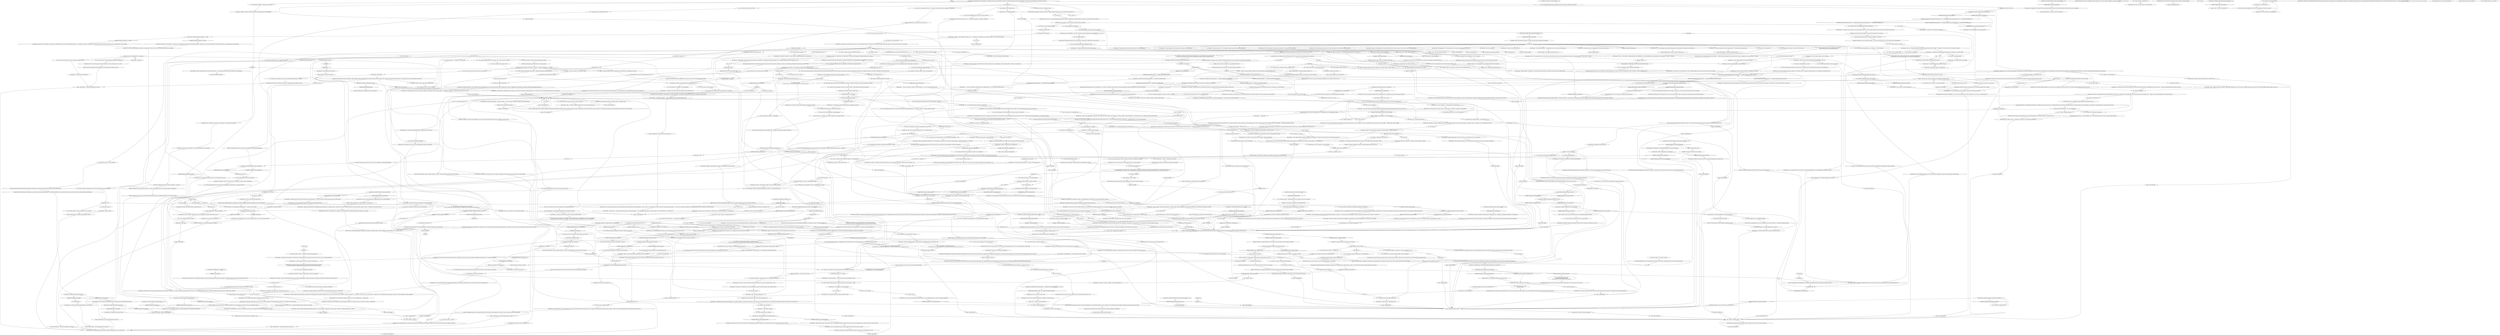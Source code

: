 # WHIRLING / KIM MAIN
# These are the rest of Kims MAIN dialogues with you after he's in the squad.
# ==================================================
digraph G {
	  0 [label="START"];
	  1 [label="input"];
	  2 [label="Electrochemistry: It's barely a secret. Everyone's smoked hemp."];
	  3 [label="Kim Kitsuragi: He simply nods."];
	  4 [label="Esprit de Corps: Passing along frivolous inter-departmental stereotypes is not usually his *oeuvre*. He regrets bringing it up."];
	  5 [label="You: \"But what if I need some *me* time?\""];
	  6 [label="Encyclopedia: The RCM, or the Revachol Citizens Militia, is the police force you and him are part of. A self-organized peace corps of the occupied city of Revachol, the RCM operates within a legal twilight, yet its authority is rarely questioned. Wouldn't it be embarrassing if you didn't know this?"];
	  7 [label="Kim Kitsuragi: \"You might,\" he nods. \"It's important not to let one's *style* interfere with their work.\""];
	  8 [label="Jump to: [Kim CASE hub]"];
	  9 [label="You: \"I'm talking serious, unbelievable damage here.\"\n\"I'm talking serious, unbelievable damage here. I saw myself in the mirror and had no idea who I was.\""];
	  10 [label="You: \"Okay, then.\""];
	  11 [label="Kim Kitsuragi: \"Excuse me. I was lecturing you. I shouldn't have. You should consult a medical professional if you feel that you need help. You can use the radio in my Kineema to call your station's *lazareth*.\""];
	  12 [label="You: \"What's wrong with personal affairs?\""];
	  13 [label="Untitled hub (02)"];
	  14 [label="Kim Kitsuragi: He corrects his glasses. \"I say this from a purely tactical standpoint of course.\""];
	  15 [label="Jump to: [AboutKimHub]"];
	  16 [label="You: \"Okay then.\""];
	  17 [label="You: \"Yes.\""];
	  18 [label="Half Light: Oh no, you're a cop, you can't go to jail..."];
	  19 [label="Kim Kitsuragi: Variable[\"character.habit_alcohol\"]"];
	  20 [label="Variable[\"character.habit_alcohol\"]", shape=diamond];
	  21 [label="!(Variable[\"character.habit_alcohol\"])", shape=diamond];
	  22 [label="You: (Point to the ground.) \"For the murder.\""];
	  23 [label="Kim Kitsuragi: \"But isn't that *our* job?\""];
	  24 [label="Kim Kitsuragi: \"If I were trying to get in touch with the Coalition, I would start by seeking him out. But first you might need to speak with his *young companion*.\""];
	  25 [label="Kim Kitsuragi: \"If you're trying to get in touch with the Coalition, I would start by finding some way to apologise to him. But first you might need to speak with his *young companion*.\""];
	  26 [label="Jump to: [the_competition]"];
	  27 [label="You: \"Talk of this...\" (Consider the phrasing.) \"...pissing competition worries me. What stupidity is this?\""];
	  28 [label="Encyclopedia: A common accounting gimmick used to inflate precinct stats."];
	  29 [label="Kim Kitsuragi: He thinks for a second. \"Okay, maybe I do.\""];
	  30 [label="Kim Kitsuragi: \"A good joke.\""];
	  31 [label="You: \"Okay, it was a poor joke. But we could use a good mannered Cop Off, don't you agree?\""];
	  32 [label="You: \"I don't have that -- I have something cooler. What was that? Mambo and Jambo?\""];
	  33 [label="Kim Kitsuragi: \"Then why did they send you?\""];
	  34 [label="Kim Kitsuragi: \"It's always good to have a police officer who can see and feel.\""];
	  35 [label="Jump to: [Kim Kitsuragi: \"A moment passes. The lieutenant gla...\"]"];
	  36 [label="Jump to: [KIM SWITCH / TWINS AND RADIO]"];
	  37 [label="You: \"I was just wondering what brand of aftershave you use.\""];
	  38 [label="Kim Kitsuragi: \"Sorry, I'm really no expert on this sort of thing...\""];
	  39 [label="You: \"That was a cheap shot.\""];
	  40 [label="You: \"I know, I know -- stunning, right?\""];
	  41 [label="Kim Kitsuragi: \"I'd appreciate it if you didn't force us into situations where I may have to shoot random civilians. Because that won't get us anywhere.\""];
	  42 [label="Kim Kitsuragi: \"Excuse me. I was lecturing you. I shouldn't have. You should consult a medical professional if you feel that you need help.\""];
	  43 [label="Kim Kitsuragi: Variable[\"whirling.kim_main_rhetoric_nationalization\"]"];
	  44 [label="Variable[\"whirling.kim_main_rhetoric_nationalization\"]", shape=diamond];
	  45 [label="!(Variable[\"whirling.kim_main_rhetoric_nationalization\"])", shape=diamond];
	  46 [label="You: \"So you're saying your brain *never* just chimes in with advice or warnings or *anything*?\""];
	  47 [label="Kim Kitsuragi: Variable[\"whirling.kim_main_physint_binoclard\"]"];
	  48 [label="Variable[\"whirling.kim_main_physint_binoclard\"]", shape=diamond];
	  49 [label="!(Variable[\"whirling.kim_main_physint_binoclard\"])", shape=diamond];
	  50 [label="Physical Instrument: You may not *remember* taking any little 'tests', but you're strong as a goddamn ox. Anyone can see that!"];
	  51 [label="Logic: The thing is, the RCM employs relatively few *oxen*. It's clear that what the lieutenant may lack in *musculature* he makes up for in other ways."];
	  52 [label="You: Gradually turn your head and let your brow rise untethered."];
	  53 [label="Kim Kitsuragi: \"Is that enough of a secret for you?\""];
	  54 [label="You: \"...\""];
	  55 [label="Kim Kitsuragi: After decades unchallenged, the lieutenant is caught off-guard by your brazen provocation, but his counter comes fast and hard. This could get ugly..."];
	  56 [label="You: \"Kim, you son of a bitch...\""];
	  57 [label="Kim Kitsuragi: \"No, there are couple of people who haven't smoked cannabis. I'm sure of that.\""];
	  58 [label="Kim Kitsuragi: \"Except that I *do*, detective.\""];
	  59 [label="You: \"So what *should* I concentrate on?\""];
	  60 [label="Jump to: [Kim memory loss hub]"];
	  61 [label="Kim Kitsuragi: \"This psycho-drama is unbecoming of an officer.\""];
	  62 [label="You: \"It's not psychological. Some sort of major brain damage has occurred. On an unprecedented scale.\""];
	  63 [label="Half Light: Your heart beats twice, like a fist. The serotonin deficiency makes your teeth clench."];
	  64 [label="Kim Kitsuragi: \"Not a fan. It's just the nature of lieutenancy.\""];
	  65 [label="Kim Kitsuragi: \"I think the dispatch desk just told both our stations about the hanging. There was quite the brouhaha at the 57th, I can tell you that. 'Time to *settle it*', they said, '*Cop Off*'. But...\" He leans in: \"I assure you, I am not their *finest* or *toughest*, with *one hundred-and-two cases solved*. What I am is *least interested in a pissing competition*.\""];
	  66 [label="Rhetoric: The weary tone is the surest indicator that the lieutenant is being *sarcastic*."];
	  67 [label="Kim Kitsuragi: \"That's commendable. Was there anything else?\""];
	  68 [label="Inland Empire: Only banal things strike you. At the core, you're a very banal person, with a very small soul."];
	  69 [label="You: \"Are you sure? I think something is already happening.\""];
	  70 [label="Kim Kitsuragi: He looks at his pants. \"Where is this going?\""];
	  71 [label="Untitled hub"];
	  72 [label="Jump to: [Kim MAIN]"];
	  73 [label="You: \"I was sent to teach you a lesson in *style*.\""];
	  74 [label="You: \"Can we go over the preliminary info again?\""];
	  75 [label="Empathy: That's where his conversations with himself take place."];
	  76 [label="Kim Kitsuragi: \"Okay.\""];
	  77 [label="Kim Kitsuragi: He turns his attention elsewhere."];
	  78 [label="Untitled hub"];
	  79 [label="Kim Kitsuragi: \"... but *am* I? I'll spare you another twenty hours thinking about it -- yes, I am. Now let's get back to work.\""];
	  80 [label="Kim Kitsuragi: \"If you ask me, it's high time for you to set aside these frivolous *side tasks* and focus 100% of your energies on the case before us.\""];
	  81 [label="You: \"At least let me have my cigarettes, Kim. I only smoke them for the bonuses.\""];
	  82 [label="Kim Kitsuragi: \"They didn't identify themselves in any way. The tone was muffled using a device of some sort. The desk could identify neither the caller's age nor sex.\""];
	  83 [label="Composure: This man has sharp, precise composure, without impatience. Years of being himself have whittled the tension down to readiness. He is at home in what must be a subtly thought out set of apparel. Do you even have anything to teach him?"];
	  84 [label="You: \"Because I have that.\""];
	  85 [label="Kim Kitsuragi: \"If you could only find your gun.\""];
	  86 [label="Kim Kitsuragi: CheckItem(\"gun_villiers\")"];
	  87 [label="CheckItem(\"gun_villiers\")", shape=diamond];
	  88 [label="!(CheckItem(\"gun_villiers\"))", shape=diamond];
	  89 [label="Kim Kitsuragi: \"Detective, about what the twins had to say...\""];
	  90 [label="You: \"I think you should know that I can't remember *anything*.\""];
	  91 [label="Kim Kitsuragi: \"... Alright then.\""];
	  92 [label="Kim Kitsuragi: Variable[\"whirling.kim_electro_gaba\"]"];
	  93 [label="Variable[\"whirling.kim_electro_gaba\"]", shape=diamond];
	  94 [label="!(Variable[\"whirling.kim_electro_gaba\"])", shape=diamond];
	  95 [label="Kim Kitsuragi: \"What is this place?\" The lieutenant stares at the dusty training equipment."];
	  96 [label="Jump to: [ENDHUB]"];
	  97 [label="Kim Kitsuragi: Variable[\"TASK.call_station_lazareth_done\"]"];
	  98 [label="Variable[\"TASK.call_station_lazareth_done\"]", shape=diamond];
	  99 [label="!(Variable[\"TASK.call_station_lazareth_done\"])", shape=diamond];
	  100 [label="Inland Empire: Yes, you killed him. And then, as part of the plan, you drowned out the memory..."];
	  101 [label="You: Keep it to yourself. This is your burden to bear now."];
	  102 [label="Kim Kitsuragi: \"I think we may have this...\" The lieutenant whispers, then gives the suspect a short glance."];
	  103 [label="Kim Kitsuragi: \"Okay. What do you think is going on with that computer, chalkboard, and fireplace?\""];
	  104 [label="Jump to: [Kim CASE hub]"];
	  105 [label="Kim Kitsuragi: \"Hmmm, that's a fair point. Alright, for the good of the investigation, what do you want to know?\""];
	  106 [label="You: \"You're wearing glasses.\""];
	  107 [label="Kim Kitsuragi: The lieutenant produces his small blue notebook and idly thumbs through a few pages.\nThe lieutnant produces his familiar Mnemotechnique A6 and idly thumbs through a few pages."];
	  108 [label="Kim Kitsuragi: \"For real detective work, nothing beats a good notebook by your side...\""];
	  109 [label="Kim Kitsuragi: \"It will turn into quite the puzzle yet, I'm afraid...\" The lieutenant nods."];
	  110 [label="Physical Instrument: That makes him a *binoclard*. Completely un-cop material, if you say so yourself."];
	  111 [label="Kim Kitsuragi: \"Something the matter, detective?\""];
	  112 [label="You: (Flex your bicep.) \"Check it: I was made to crack skulls and solve cases.\""];
	  113 [label="IsRaining()"];
	  114 [label="IsRaining()", shape=diamond];
	  115 [label="!(IsRaining())", shape=diamond];
	  116 [label="You: \"Orange patrol cap. I can't think of anything else.\"\n\"Black patrol cap. I can't think of anything else.\""];
	  118 [label="Reaction Speed: He's waiting for a reaction."];
	  119 [label="Shivers: An almost unbearable tension fills the room. The hairs of your back stand up."];
	  120 [label="You: \"Okay, maybe you don't need an orange patrol cap. Let me think of something else.\"\n\"Okay, maybe you don't need a black patrol cap. Let me think of something else.\""];
	  121 [label="Kim Kitsuragi: \"Yes?\""];
	  122 [label="Jump to: [Kim MAIN]"];
	  123 [label="You: \"Okay, I'll leave the self-care for non-work hours.\""];
	  124 [label="Jump to: [Kim MAIN]"];
	  125 [label="You: \"Okay, so the case *probably* isn't mysterious -- but could it be *sexy*?\""];
	  126 [label="Rhetoric: Is this a *strike* then -- or the first shots in a *workers' coup*?"];
	  127 [label="Empathy: There is a sudden, harsh edge to his voice. Like he's tired of hearing about your \"personal affairs.\""];
	  128 [label="You: \"What do you mean?\""];
	  129 [label="You: \"I don't remember being in on anything.\""];
	  130 [label="Jump to: [Kim CASE hub]"];
	  131 [label="You: \"It isn't. But I will prove it so.\""];
	  132 [label="You: \"Maybe there's a young woman involved?!\""];
	  133 [label="Kim Kitsuragi: \"I do not have a *thing* with revolutionary air brigades in particular.\""];
	  134 [label="Kim Kitsuragi: IsTHCPresent(\"communist\")"];
	  135 [label="IsTHCPresent(\"communist\")", shape=diamond];
	  136 [label="!(IsTHCPresent(\"communist\"))", shape=diamond];
	  137 [label="Kim Kitsuragi: \"Ah, yes. The case brief you missed. Now I remember.\" He opens his notes."];
	  138 [label="Drama: LIE! LIE TO GET OUT OF IT!"];
	  139 [label="You: \"You are?\""];
	  140 [label="Kim Kitsuragi: \"Wonderful.\" He does not seem surprised. \"What is your takeaway?\""];
	  141 [label="Kim Kitsuragi: \"You mean like a brief? Do you want me to brief you again?\""];
	  142 [label="Kim Kitsuragi: \"It would be immensely ugly of them, not to mention unprofessional.... But I also think it's somewhat unlikely.\""];
	  143 [label="Kim Kitsuragi: The lieutenant's quizzical expression gradually deepens into a frown."];
	  144 [label="Kim Kitsuragi: \"Simple, because Moralintern types *love* to form committees.\""];
	  145 [label="Kim Kitsuragi: \"You know who might be, though? That Mr. Villedrouin, the uh... gentleman you needlessly antagonised in the apartments...\""];
	  146 [label="Kim Kitsuragi: \"You know who might be, though? That Mr. Villedrouin, the uh... gentleman you met in the young man's apartment...\""];
	  147 [label="Kim Kitsuragi: \"They -- Klaasje, as we've come to suspect -- didn't identify themselves in any way. The tone was muffled using a device of some sort. The desk could identify neither the caller's age nor sex.\""];
	  148 [label="Encyclopedia: Jean Vicquemare, Judit Minot... A special consultant... what was his name? Then the rows degrade into green nothingness."];
	  149 [label="You: Close your eyes."];
	  150 [label="You: (Point to yourself.) \"This is what a *modern* cop looks like.\""];
	  151 [label="You: (Loosen your shoulders.) \"You should ease up a bit. You need more *looseness*.\""];
	  152 [label="Kim Kitsuragi: \"I don't need a patrol cap.\""];
	  153 [label="Kim Kitsuragi: \"It can't be that...\" Part of him sort of wants to believe what you just said."];
	  154 [label="Kim Kitsuragi: \"Wouldn't that be something? And who could say it's not true? If you really don't remember anything... how would you know?\" The thought makes him uneasy. \"We should move.\""];
	  155 [label="switchboardhub"];
	  156 [label="Rhetoric: Strange. You're not getting any strong *ideological whiffs* from the lieutenant."];
	  157 [label="Kim Kitsuragi: \"Sort of like how hanging around the liquor store hasn't made you into a master distiller.\""];
	  158 [label="You: \"I knew I shouldn't shave! I knew it and still did it. What an idiot...\""];
	  159 [label="Kim Kitsuragi: \"Looks like we have more to discuss with those so-called *Hardie boys*.\" His voice is lowered. \"Half their reasoning just went out the window.\""];
	  160 [label="Kim Kitsuragi: \"You can always use the radio in my Kineema to call your station's lazareth again. Was there anything else you wanted?\""];
	  161 [label="Untitled hub"];
	  162 [label="Kim Kitsuragi: Variable[\"whirling.kim_mysterious_pi\"]"];
	  163 [label="Variable[\"whirling.kim_mysterious_pi\"]", shape=diamond];
	  164 [label="!(Variable[\"whirling.kim_mysterious_pi\"])", shape=diamond];
	  165 [label="Jump to: [get_on_this_kim_switch_business]"];
	  166 [label="Kim Kitsuragi: \"Anyhow, let's get back to the case. Was there anything else you wanted to know?\""];
	  167 [label="Esprit de Corps: The lieutenant is a police officer of the *old school*. His concerns are material and extrinsic."];
	  168 [label="You: What, no. That can't be right."];
	  169 [label="Jump to: [Kim MAIN]"];
	  170 [label="You: \"You mean cannabis?\""];
	  171 [label="You: \"Very funny, lieutenant.\""];
	  172 [label="Kim Kitsuragi: \"I have, on a few occasions -- when I was young and foolish -- smoked hemp.\""];
	  173 [label="Jump to: [AboutKimHub]"];
	  174 [label="Kim Kitsuragi: \"...\""];
	  175 [label="IsSnowing()"];
	  176 [label="IsSnowing()", shape=diamond];
	  177 [label="!(IsSnowing())", shape=diamond];
	  178 [label="You: \"Beat it. You're cramping my style.\""];
	  179 [label="You: \"No. I'll wing it.\""];
	  180 [label="Kim Kitsuragi: \"Then you're in luck, because we're in the midst of a *major* strike by the Dockworkers' Union. Maybe more than that. The Union clearly wants a *piece*, not just of the Industrial Harbour, but the Wild Pines corporation itself...\""];
	  181 [label="Kim memory loss hub"];
	  182 [label="You: Say nothing."];
	  183 [label="Jump to: [tequilaegohub]"];
	  184 [label="Kim Kitsuragi: Variable[\"tc.rcm\"]"];
	  185 [label="Variable[\"tc.rcm\"]", shape=diamond];
	  186 [label="!(Variable[\"tc.rcm\"])", shape=diamond];
	  187 [label="You: \"You see, Kim. I have this place in my head.\" (Point to your head.) \"Where I develop new ideas and connections.\""];
	  188 [label="Kim Kitsuragi: \"I do not harbour a sentiment for revolutionary air brigades in particular.\""];
	  189 [label="You: \"In this special place I have come to suspect that you have some kind of *thing* with the revolutionary air brigades.\""];
	  190 [label="Drama: The *revolutionary* must have added a little lustre to it, for a ten-year-old Kitsuragi. He will never admit it though."];
	  191 [label="You: \"Are you sure the *revolutionary* has got nothing to do with this?\""];
	  192 [label="Kim Kitsuragi: \"I've noticed -- and okay. The Revolution employed a more forward-looking eight-rotor design. Their blades were foldable and their pilots were better trained and motivated.\""];
	  193 [label="Untitled hub (03)"];
	  194 [label="You: \"Why's that?\""];
	  195 [label="Electrochemistry: You're super lucid -- yet psychedelic. You don't need office supplies to connect to your nervous system, you're *special*."];
	  196 [label="Kim Kitsuragi: \"Okay -- was there anything else?\""];
	  197 [label="Kim Kitsuragi: Variable[\"character.habit_alcohol\"]  or  Variable[\"character.habit_smokes\"]"];
	  198 [label="Variable[\"character.habit_alcohol\"]  or  Variable[\"character.habit_smokes\"]", shape=diamond];
	  199 [label="!(Variable[\"character.habit_alcohol\"]  or  Variable[\"character.habit_smokes\"])", shape=diamond];
	  200 [label="Kim Kitsuragi: \"If you ask me, it's past time for you to cut back on the smoking. You seem like a man with a death wish. It's quite disturbing.\""];
	  201 [label="Encyclopedia: The name \"Kim 'Pinball' Kitsuragi\" appears before you."];
	  202 [label="Encyclopedia: One hundred and four."];
	  203 [label="Jump to: [the_competition]"];
	  204 [label="Esprit de Corps: He is not the least bit offended. He just wants you to know his case load should be much higher."];
	  205 [label="You: \"There can only be one conclusion: I am the finest, a case-solving machine sent to outperform you in every way imaginable.\"\n\"There can only be one conclusion: I am the finest we have, a hero cop sent to outperform you in every way imaginable.\""];
	  206 [label="Encyclopedia: He means The New, the third decade of the current century. The decade of disco, decadence, and the victory of democracy-powered free market economy over it's critics."];
	  207 [label="You: \"I arrive at the scene three days early, drink myself to oblivion, fully re-immerse myself in this reality and then work the case from an angle so crescent fresh it produces *never before seen* results. Not only for criminology, but for the human mind.\""];
	  208 [label="You: \"I am a notoriously difficult-to-work-with *wunderkind* with extremely  unorthodox methods.\""];
	  209 [label="You: \"No, it's not that bad. I'm sure we have officers way more mentally ill than me.\""];
	  210 [label="You: \"What is *the gift*?\""];
	  211 [label="Kim Kitsuragi: \"It's a good thing you found that gun. I can see why they sent you now.\""];
	  212 [label="Kim Kitsuragi: No response. He just arches his brow."];
	  213 [label="Perception (Smell): The lieutenant's aftershave. A common drugstore brand. Strong hints of pine needle."];
	  214 [label="Physical Instrument: *See*? You're clearly not a man in your prime anymore."];
	  215 [label="Kim Kitsuragi: \"I find that highly unlikely. It's not unusual for detectives to feel complicit in the crime until the perpetrator is apprehended. Especially when the investigation is dragging. So let's get back to it, shall we?\""];
	  216 [label="You: \"I just feel this sense of doom, like an awful thing has happened.\"\n\"My chest feels hollow, like I did something terrible.\""];
	  217 [label="Kim Kitsuragi: \"You did well,\" the lieutenant says as soon as you've left the apartment. The balcony feels cool and quiet, with a stunning view over the district."];
	  218 [label="Jump to: [Kim CASE hub]"];
	  219 [label="Jump to: [Kim CASE hub]"];
	  220 [label="Rhetoric: The lieutenant is pretty sure *style* is just a euphemism for *nihilistic binge-drinking*."];
	  221 [label="You: \"Uhm. I want to talk about *you*.\""];
	  222 [label="Kim Kitsuragi: \"*Me*?\""];
	  223 [label="Conceptualization: But this isn't an *old school* case."];
	  224 [label="Kim Kitsuragi: \"So, what? That makes *you* the *new school*? Gods spare us...\""];
	  225 [label="Jump to: [AboutKimHub]"];
	  226 [label="IsExterior()"];
	  227 [label="IsExterior()", shape=diamond];
	  228 [label="!(IsExterior())", shape=diamond];
	  229 [label="You: \"Relax, Kim. I'm down with hemp.\""];
	  230 [label="Drama: The words are true, milord. No love for the herb in the lieutenant."];
	  232 [label="Kim Kitsuragi: \"It's not a big deal. I don't do it any more.\" An almost imperceptible sigh. \"But it happened a few times. In my twenties.\""];
	  233 [label="Kim Kitsuragi: \"It's dark,\" the lieutenant states the obvious."];
	  234 [label="Kim Kitsuragi: \"Excuse me?\""];
	  235 [label="Kim Kitsuragi: \"I'm sure you don't. It's just a stupid inter-departmental thing. I'm making assumptions... we should move on.\""];
	  236 [label="You: \"You don't need to *supervise* me, Kim.\""];
	  237 [label="Kim Kitsuragi: Variable[\"whirling.garte_body_mercenary\"]"];
	  238 [label="Variable[\"whirling.garte_body_mercenary\"]", shape=diamond];
	  239 [label="!(Variable[\"whirling.garte_body_mercenary\"])", shape=diamond];
	  240 [label="You: \"Fine.\" (Let it be.)"];
	  241 [label="Untitled hub"];
	  242 [label="You: \"Kim, what if my precinct sent me on this case *because* I'm a fuck up? Like... as a joke.\""];
	  243 [label="Empathy: It is not from a *purely* tactical standpoint. We are not ruling out that the lieutenant had a little... rebel phase in that past of his."];
	  244 [label="You: \"Yes. A brain.\""];
	  245 [label="jump_here_whirl"];
	  246 [label="Jump to: [AboutKimHub]"];
	  247 [label="Untitled hub"];
	  248 [label="You: \"You're joking.\""];
	  249 [label="Kim Kitsuragi: \"Now -- was there anything else or should we get to it?\""];
	  250 [label="You: \"You don't look like other people around here.\""];
	  251 [label="Jump to: [AboutKimHub]"];
	  252 [label="Inland Empire: Tell him. Tell him why it's you."];
	  253 [label="You: \"I have big news, Kim.\" (Tell Kim about how you no longer obsess over your sexuality.)"];
	  254 [label="Kim Kitsuragi: \"If you ask me, it's high time for you to put the bottle away. Sober up, get back to basics. That would be my advice.\""];
	  255 [label="Jump to: [Kim Kitsuragi: \"\"Was there anything else you wanted...\"]"];
	  256 [label="Jump to: [Kim Kitsuragi: \"\"Was there anything else you wanted...\"]"];
	  257 [label="Jump to: [Kim Kitsuragi: \"\"Was there anything else you wanted...\"]"];
	  258 [label="Kim Kitsuragi: \"Yes. I'm an unrepentant spoilsport.\" The lieutenant appears pleased with this."];
	  259 [label="Jump to: [You: \"\"You think this will make them coop...\"]"];
	  260 [label="Kim Kitsuragi: \"Do you *need* something, detective?\""];
	  261 [label="Kim Kitsuragi: \"Officer, what was that?\""];
	  262 [label="Kim Kitsuragi: \"You wouldn't have been sent to investigate this case if you had close connections with the Union -- at least that's the hope. Also,\" he looks you over, \"you don't strike me as a *Union man*.\""];
	  263 [label="Kim Kitsuragi: \"Besides, I doubt you could have taken down a hardened mercenary single-handedly...\""];
	  264 [label="Kim Kitsuragi: \"I'm relieved that you agree,\" he says, then pauses."];
	  265 [label="You: \"I don't think grounding one or the other side into pigsfeed will do anyone favours. I am really, really smart.\""];
	  266 [label="Rhetoric: The lieutenant is pretty sure *self-care* is just a euphemism for *nihilistic binge-drinking*."];
	  267 [label="Kim Kitsuragi: \"I don't see how *my* life is pertinent to the investigation.\""];
	  268 [label="You: \"You're right. What's there to know about a lame binoclard?\""];
	  269 [label="Jump to: [Kim MAIN]"];
	  270 [label="Jump to: [AboutKimHub]"];
	  271 [label="Jump to: [AboutKimHub]"];
	  272 [label="You: (Stroke your chin thoughtfully.) \"I've always believed in mind over matter.\""];
	  273 [label="Kim Kitsuragi: The lieutenant immediately grasps the stakes. His gears turn as he prepares a devastating counter. This could get ugly..."];
	  274 [label="You: \"You brought this on yourself.\"\n\"The law's the law.\""];
	  276 [label="Hand/Eye Coordination: Your fingers trace the edges of an imaginary holster on your hip. A slight twitch runs through your index finger."];
	  277 [label="Jump to: [kiminthedark]"];
	  278 [label="Jump to: [Kim Kitsuragi: \"A moment passes. The lieutenant gla...\"]"];
	  279 [label="You: \"A young woman told me a mercenary has been hanged, and the manager thinks it was the Union that did it. That's all.\""];
	  280 [label="Logic: Clearly he prefers to think you're malingering. He cannot fathom that anyone could drink so much as to retroactively erase their entire life."];
	  281 [label="Empathy: His disdain is clear. This man would not use such an expression otherwise."];
	  282 [label="You: Let it go."];
	  283 [label="Jump to: [Kim Kitsuragi: \"\"Was there anything else you wanted...\"]"];
	  284 [label="Jump to: [Kim MAIN]"];
	  285 [label="Logic: Look at you -- it's because you're a failure. They sent you to *slight* Precinct 57."];
	  286 [label="Kim Kitsuragi: \"No, something isn't happening. Because it's not part of...\" He makes a precise hand gesture: \"Reality.\""];
	  287 [label="Kim Kitsuragi: \"Good. Yes. Because it's not part of Reality.\""];
	  288 [label="You: \"Nowhere. Let's change the subject -- but still keep it on *you*.\""];
	  289 [label="You: \"I think it's terrifying.\""];
	  290 [label="You: \"I'm super cool with all of it.\""];
	  291 [label="You: \"What is Seol?\""];
	  292 [label="Kim Kitsuragi: \"I don't think I can say one way or another. I do think it's somewhat unlikely, though.\""];
	  293 [label="You: (No, I don't.) \"Glasses are cool, I guess.\""];
	  294 [label="Composure: It's like you're *locked down*."];
	  295 [label="Conceptualization: So desperately mundane. You need to funk this case up."];
	  296 [label="Rhetoric: Yeah -- damage. He means damage."];
	  297 [label="You: \"What do you mean?\""];
	  298 [label="Kim Kitsuragi: Variable[\"character.habit_speed\"]  or  Variable[\"character.habit_pyrholidon\"]"];
	  299 [label="Variable[\"character.habit_speed\"]  or  Variable[\"character.habit_pyrholidon\"]", shape=diamond];
	  300 [label="!(Variable[\"character.habit_speed\"]  or  Variable[\"character.habit_pyrholidon\"])", shape=diamond];
	  301 [label="You: (Spread your arms wide.) \"For this *whole situation*.\""];
	  302 [label="You: \"How did you know?\""];
	  303 [label="Kim Kitsuragi: \"Fascinating. And here I believed your recent turn toward moralism was just an act.\""];
	  304 [label="You: Let it go."];
	  305 [label="You: \"What's special about Martinaise?\""];
	  306 [label="why were you sent"];
	  307 [label="Kim Kitsuragi: The silence carries."];
	  308 [label="You: \"I probably have an *unbelievable* kill count.\""];
	  309 [label="Kim Kitsuragi: \"Okay.\" He takes a step back. \"Style me.\""];
	  310 [label="Kim Kitsuragi: He's waiting."];
	  311 [label="You: \"Of course it's a joke, look at me! How could I compete with you, you probably have a ton of cases solved.\"\n\"Of course it's a joke, look at me! You have over a hundred cases solved, how could I compete with you?\"
"];
	  312 [label="Esprit de Corps: Strangely enough, it's not pity. He would never pity a fellow officer. He truly appears to think you've solved your fair share of cases -- perhaps more than him."];
	  313 [label="Kim Kitsuragi: \"It's good to have....\" His mouth twitches as he comes up with the expression: \"...an *ambidextrous para-detective* in a labour dispute. I can see why they sent you -- should we go?\""];
	  314 [label="You: \"Ah, so this is a struggle over *who runs Martinaise*!\""];
	  315 [label="You: \"Okay. Forget it.\""];
	  316 [label="Perception (Smell): He smells... like a man? A perfectly normal man?"];
	  317 [label="Kim Kitsuragi: \"Are you thinking of... you know?\" He gestures toward his cheeks with an invisible razor."];
	  318 [label="You: \"Lose *these* bad boys? No way.\""];
	  319 [label="Kim Kitsuragi: \"My apologies, detective. I couldn't resist.\""];
	  320 [label="Jump to: [Kim MAIN]"];
	  321 [label="You: \"So...\" (Point to your face.) \"I shaved.\""];
	  322 [label="Kim Kitsuragi: Variable[\"whirling.garte_body_mercenary\"]"];
	  323 [label="Variable[\"whirling.garte_body_mercenary\"]", shape=diamond];
	  324 [label="!(Variable[\"whirling.garte_body_mercenary\"])", shape=diamond];
	  325 [label="You: \"Lieutenant, I have a confession to make. *I* am the murderer.\""];
	  326 [label="You: \"But it all makes so much sense! It would have been *so* convenient for me to forget all about the murder, and everything else...\""];
	  327 [label="Kim Kitsuragi: He sighs. \"If you insist. What do you want to know?\""];
	  328 [label="Jump to: [Kim Kitsuragi: \"\"What about me?\"\"]"];
	  329 [label="You: \"Tell me a secret about yourself.\""];
	  330 [label="You: \"That's all for now.\" (Conclude.)"];
	  331 [label="You: \"Do you ever *talk* with yourself?\""];
	  332 [label="Conceptualization: The lieutenant's Conceptualization skills must be rather *rudimentary*."];
	  333 [label="You: \"I didn't know they *let* binoclards become cops.\""];
	  334 [label="Kim Kitsuragi: The lieutenant relaxes his eyebrow, and you seem to regain control of yourself."];
	  335 [label="You: Keep your brow steady, but slowly nod your head as a flourish."];
	  336 [label="You: \"We should hit a blunt some time.\"\n\"We should hit the hemp some time.\"\n\"We should hit one of those flaming tubes some time.\""];
	  337 [label="IsTHCCookingOrFixed(\"narcomania\")"];
	  338 [label="IsTHCCookingOrFixed(\"narcomania\")", shape=diamond];
	  339 [label="!(IsTHCCookingOrFixed(\"narcomania\"))", shape=diamond];
	  340 [label="Kim Kitsuragi: An almost imperceptible snap inside the lieutenant. His shoulders relax, his eyebrow casually descending as he tries his best to look relaxed, nonchalant even."];
	  341 [label="Rhetoric: The *chaise electrique*?"];
	  342 [label="Authority: Goddamn right something's the matter! Lieutenant Eyebrow here thinks he can shut you down like some brow-less freak? Thinks you're just going to lie back and take it?!"];
	  343 [label="Kim MAIN"];
	  344 [label="You: \"How's that?\""];
	  345 [label="You: \"That's all I needed to know.\""];
	  346 [label="Kim CASE hub"];
	  347 [label="You: \"I was thinking something other-worldly might be involved. You know, something *supra-natural*.\""];
	  348 [label="You: \"Personally, I think labour disputes are *very* mysterious.\""];
	  349 [label="Kim Kitsuragi: Variable[\"tc.competition_settled\"]"];
	  350 [label="Variable[\"tc.competition_settled\"]", shape=diamond];
	  351 [label="!(Variable[\"tc.competition_settled\"])", shape=diamond];
	  352 [label="Inland Empire: What if *you* did it?"];
	  353 [label="Kim Kitsuragi: \"I can assure nothing like that will happen. Do you know why not?\""];
	  354 [label="You: \"Okay indeed. And in this *atelier* I have realized that you harbour some kind of *sentiment* toward the revolutionary air brigades.\""];
	  355 [label="You: \"Thank you. My mind is satisfied.\" (Point to your head again.)"];
	  356 [label="Kim Kitsuragi: \"That's because I'm half-Seolite. Or quarter. My father's father was from Seol -- so was my grandmother, but from my mother's side...\" He shakes his head. \"It's not an interesting topic.\""];
	  357 [label="Rhetoric: A point of pride to him."];
	  358 [label="You: (I'm not gonna call him a bino.) \"Glasses are cool.\""];
	  359 [label="Electrochemistry: Cut this boring stuff off immediately. You know what this case is about!"];
	  360 [label="Kim Kitsuragi: \"What?\""];
	  361 [label="You: \"Kim! We need to talk about... *responsibility*.\""];
	  362 [label="You: \"No, no. I meant like *la responsabilité*. You know, the kind that gets assigned.\""];
	  363 [label="Kim Kitsuragi: Variable[\"apt.sponsor_greeting_done\"]"];
	  364 [label="Variable[\"apt.sponsor_greeting_done\"]", shape=diamond];
	  365 [label="!(Variable[\"apt.sponsor_greeting_done\"])", shape=diamond];
	  366 [label="Kim Kitsuragi: \"Later.\" His voice is unflinching. \"Was there anything else you wanted to know about the case?\""];
	  367 [label="Encyclopedia: The rows are endless."];
	  368 [label="Kim Kitsuragi: The lieutenant is thinking to himself. His eyebrows are slightly raised."];
	  369 [label="You: \"For some reason I thought you had a hundred and *four* solved cases.\""];
	  370 [label="Kim Kitsuragi: \"I'm good enough for this case. I'm not here to compete. I came because I had to. My fellow officers -- the sergeants, in particular -- would have made this scene into a circus.\""];
	  371 [label="Shivers: A tremble comes over you, another after-effect of ethanol poisoning perhaps? Feels like leaves do when they rustle in the breeze, somewhere far away, below the Turbine. The 41st and the 57th... The lieutenant was right. It's not about who gets what's North, it's about who doesn't."];
	  372 [label="Logic: Clearly, he has already formed his own theory."];
	  373 [label="You: \"I know it seems unintuitive. But trust me.\""];
	  374 [label="Kim Kitsuragi: \"Really?\" His eyebrow gets raised one more notch."];
	  375 [label="Kim Kitsuragi: \"It's not that many. Officer, I'm sure you have a lot more cases solved. Now...\""];
	  376 [label="Jump to: [pawnshopswitch]"];
	  377 [label="Jump to: [KIM SWITCH / SPOKE TO SPEEDFREAKS]"];
	  378 [label="Rhetoric: But what sort of *ideological* picture do these smells paint? Tough to say..."];
	  379 [label="Electrochemistry: Wait-wait. There's *something* there, something that sets your GABA-receptors aflutter."];
	  380 [label="You: \"Let me just make this perfectly clear -- our job here... is to find *the killer*?\""];
	  381 [label="Kim Kitsuragi: \"When you said before that you were *down with racism* -- was it meant in earnest or were you just trying to win his confidence?\""];
	  382 [label="You: \"Kim... I think *I* may be the murderer. I killed the man and then tricked myself into forgetting about it.\""];
	  383 [label="You: What nonsense. [Discard the idea.]"];
	  384 [label="You: \"I'm a bad person. I believe I could have done anything.\""];
	  385 [label="Inland Empire: There's something the lieutenant isn't seeing. The universe is too irrational, too morally complex. You should convince him."];
	  386 [label="Kim Kitsuragi: \"I guess you *don't* need glasses, then.\""];
	  387 [label="Kim Kitsuragi: The lieutenant's face turns a ruddy shade. \"I can *assure* you, detective, that I've passed *all* the required physical exams within the last year. Can you say the same?\""];
	  388 [label="Jump to: [AboutKimHub]"];
	  389 [label="Shivers: Heavy drops of rain fall on the colliding eyebrows and run down the worn faces. The world outside this stand-off almost doesn't exist."];
	  390 [label="blunty the blunt"];
	  391 [label="You: (Raise it cautiously.) \"You sure you wanna do this, Kim?\""];
	  392 [label="Kim Kitsuragi: \"I don't know. Containers... contain, I guess. I'm making assumptions. We should move on.\""];
	  393 [label="Kim Kitsuragi: \"What do you want to know?\""];
	  394 [label="Kim Kitsuragi: \"Three days ago, the RCM Emergencies Desk received a report about a security guard who was found hanged in Martinaise. An anonymous caller said there was a dead body behind the Whirling-in-Rags hostel-cafeteria. The cadaver had been there for four days -- no one had come to investigate...\""];
	  395 [label="Kim Kitsuragi: \"During that time, the victim had been stripped of his belongings. The caller did not identify him, but used the word *lynching*. There is an ongoing labour dispute between the local dockworkers and the logistics company Wild Pines. I was told we should approach the death as part of this dispute.\""];
	  396 [label="You: \"Literally *anything* about it -- I can't remember a single thing.\""];
	  397 [label="Kim Kitsuragi: \"Strike, coup, revolution, it's brigandage however you parse it.\""];
	  398 [label="Kim Kitsuragi: \"Have you tried concentrating on something other than your personal affairs?\""];
	  399 [label="Kim Kitsuragi: \"Then you should consider seeking medical attention. You can use the radio in my Kineema to call your station's *lazareth*. Was there anything else you wanted?\""];
	  400 [label="Jump to: [Kim Kitsuragi: \"\"Focus on *other* people's troubles...\"]"];
	  401 [label="Kim Kitsuragi: \"You don't know?\" His eyes narrow. \"I assumed you were in on it.\""];
	  402 [label="Kim Kitsuragi: \"I hope you do.\""];
	  403 [label="Kim Kitsuragi: \"No, not *really*. Was there anything else?\""];
	  404 [label="Kim Kitsuragi: Variable[\"whirling.kim_inland_mystery_created\"]"];
	  405 [label="Variable[\"whirling.kim_inland_mystery_created\"]", shape=diamond];
	  406 [label="!(Variable[\"whirling.kim_inland_mystery_created\"])", shape=diamond];
	  407 [label="You: Did... what? The hanged man?"];
	  408 [label="You: \"And those look like airman pants. Good for storing tools in.\""];
	  409 [label="You: \"Just air brigades then?\""];
	  410 [label="Kim Kitsuragi: Variable[\"whirling.kim_mysterious_labour_encyc\"]"];
	  411 [label="Variable[\"whirling.kim_mysterious_labour_encyc\"]", shape=diamond];
	  412 [label="!(Variable[\"whirling.kim_mysterious_labour_encyc\"])", shape=diamond];
	  413 [label="Encyclopedia: Seol is a protectionist, isolationist panisiolary state west of the Insulindian isola. Actually, it's *quite* interesting; some would even say mysterious..."];
	  414 [label="Suggestion: He's actually glad it's addressed now."];
	  415 [label="Kim Kitsuragi: \"I checked the records. This jurisdiction dispute -- who polices Martinaise -- reaches back to the Thirties. It's as old as my station. And all this time we can't decide who gets Martinaise? I think, yes, both stations would prefer a win.\""];
	  416 [label="Jump to: [Kim MAIN]"];
	  417 [label="You: \"What did your preliminary information say about it? Before you came here?\""];
	  418 [label="Kim Kitsuragi: \"Ah, I'm glad to hear it, detective. I was wondering when we'd get to this very subject.\""];
	  419 [label="responsibilitehub"];
	  420 [label="Jump to: [Kim Kitsuragi: \"\"Was there anything else you wanted...\"]"];
	  421 [label="Jump to: [the_competition]"];
	  422 [label="Jump to: [Kim Kitsuragi: \"\"Was there anything else you wanted...\"]"];
	  423 [label="You: Look for: Precinct 57 -> Lieutenants -> Kitsuragi, Kim."];
	  424 [label="You: \"I'm gonna leave why I was sent *unspecified*.\""];
	  425 [label="Kim Kitsuragi: \"In the New, twenty years ago. It's what a modern cop looked like then.\""];
	  426 [label="Kim Kitsuragi: \"Yes.\""];
	  427 [label="Kim Kitsuragi: \"So the 41st Precinct sent you, because you are the most mentally ill out of all the officers at your station?\""];
	  428 [label="You: \"I don't know, I don't remember any of the other officers.\"\n\"I don't remember any of the other officers. Just a handful of names, but they mean nothing to me.\""];
	  429 [label="You: \"I will only use lethal force with the utmost care and precision.\""];
	  430 [label="You: \"It's not a burden, it's a gift.\""];
	  431 [label="tequilaegohub"];
	  432 [label="Kim Kitsuragi: \"Either way, good on you.\" The lieutenant gathers himself. \"You were saying...?\""];
	  433 [label="Jump to: [You: \"\"My *style*? What about it?\"\"]"];
	  434 [label="Rhetoric: Perhaps you did it for the Union -- your political beliefs inspired this extreme act of violence."];
	  435 [label="Jump to: [kim wcw success]"];
	  436 [label="You: \"We should ground the *owners* into fine paste and feed them to the pigs.\""];
	  437 [label="You: \"Oh, I guess that settles it, then.\""];
	  438 [label="AboutKimHub"];
	  439 [label="Logic: Just think about it for a second. You're a raging alcoholic who showed up three days late wearing piss-stained disco garb. You weren't sent here to *win*.\nJust think about it for a second. You're a raging alcoholic who showed up three days late and argues with his necktie. You weren't sent here to *win*.
"];
	  440 [label="Kim Kitsuragi: \"That's correct.\""];
	  441 [label="Kim Kitsuragi: \"Yes, cannabis. The hemp. I rolled it into a small paper tube and lit in on fire. Then I *inhaled* the fumes. I was young.\""];
	  442 [label="Empathy: There's a hint of defensiveness in his voice. Even this minor act of rebellion is important to the lieutenant's self-construction."];
	  443 [label="Dirty-Kimmo"];
	  444 [label="Kim Kitsuragi: The lieutenant anticipates your move but can neither deflect nor parry your counter-counter assault. A single drop of sweat trickles down his cheek..."];
	  445 [label="You: (Raise it smugly.) \"I don't know, *is* there?\""];
	  446 [label="You: \"Nothing. Just an observation.\""];
	  447 [label="Kim Kitsuragi: \"I hope you don't take this the wrong way, it's just a collegial observation. In the 57th we call it the 'Jamrock shuffle'. Officers from Jamrock's 41st Precinct tend to move a bit erratically.\""];
	  448 [label="You: \"I know what the RCM is.\""];
	  449 [label="Jump to: [Kim Kitsuragi: \"A moment passes. The lieutenant gla...\"]"];
	  450 [label="You: \"I'm afraid this is a medical situation.\" (Move on.)"];
	  451 [label="You: \"I'm talking deep, neurological damage here.\"\n\"I'm talking deep, neurological damage here. I saw myself in the mirror and had no idea who I was.\""];
	  452 [label="Kim Kitsuragi: Variable[\"whirling.kim_half_light_wise_fuck\"]"];
	  453 [label="Variable[\"whirling.kim_half_light_wise_fuck\"]", shape=diamond];
	  454 [label="!(Variable[\"whirling.kim_half_light_wise_fuck\"])", shape=diamond];
	  455 [label="Jump to: [tequilaegohub]"];
	  456 [label="Kim Kitsuragi: \"It's just stupidity. We shouldn't waste any more time on it. If you want my take, ask me after we've inspected the victim.\""];
	  457 [label="Kim Kitsuragi: \"Good.\" The lieutenant nods."];
	  458 [label="Kim Kitsuragi: \"There was some interest in this case at my station, but not for the reasons you have in mind. You seem to wish there was...\""];
	  459 [label="You: \"Absolutely nothing?\"\n\"It's okay to tell me, I'm a major fan of Mazovian socio-economics myself.\""];
	  460 [label="Kim Kitsuragi: \"Okay -- let's *talk* about it. You stole the boots.\" He looks at the gleaming technological footwear you're sporting."];
	  461 [label="Jump to: [Kim MAIN]"];
	  462 [label="Kim Kitsuragi: \"I'm glad to hear that. I'm glad to see you're stable.\" He nods approvingly. \"Keep it that way. Now -- was there anything else, or should we get to it?\""];
	  463 [label="Kim Kitsuragi: \"Of course.\" Sounds like you just answered his question."];
	  464 [label="Kim Kitsuragi: \"Safe? No. But you're old. You've made it this far. *Something* has brought you through. We've only just started working together, so I don't know what it is yet. But it's there.\""];
	  465 [label="You: \"Aren't we going to talk about the boots I'm wearing?\""];
	  466 [label="Kim Kitsuragi: Variable[\"TASK.inspect_the_dead_body_done\"]"];
	  467 [label="Variable[\"TASK.inspect_the_dead_body_done\"]", shape=diamond];
	  468 [label="!(Variable[\"TASK.inspect_the_dead_body_done\"])", shape=diamond];
	  469 [label="Kim Kitsuragi: \"Why are you pronouncing it like you're a Coalition bureaucrat?\"\n\"Why are you pronouncing it like that gentleman from the Institute of Price Stabilité?\""];
	  470 [label="Kim Kitsuragi: \"You know what? Forget it. What *specifically* are you trying to assign responsibility *for*?\""];
	  471 [label="You: (Point to yourself.) \"For my disaster of a life.\""];
	  472 [label="You: \"No, it's way more nuanced than that. There's like this whole historical or socio-economic dimension to it.\""];
	  473 [label="Jump to: [Kim MAIN]"];
	  474 [label="Jump to: [Kim Kitsuragi: \"\"Was there anything else you wanted...\"]"];
	  475 [label="Jump to: [Empathy: \"He's avoiding your gaze. This is th...\"]"];
	  476 [label="You: Confirmed kills?"];
	  477 [label="Jump to: [Encyclopedia: \"The rows are endless.\"]"];
	  478 [label="Kim Kitsuragi: \"Martinaise? Nothing. It's just a puddle at the end of some drainpipe. No one cares about this place, they care about sports. Most of our colleagues don't even know how to get here. North of the Interchange doesn't exist.\""];
	  479 [label="You: \"I am a highly experimental cop. But if I am right... this is *outré* even by my standards.\""];
	  480 [label="Jump to: [Kim Kitsuragi: \"\"I don't need a patrol cap.\"\"]"];
	  481 [label="Kim Kitsuragi: \"No I don't. I *used* to. Plain clothes did the trick. For both of us, it seems.\" He nods toward you. \"Now...\""];
	  482 [label="You: \"Of course not. I'm just a drunk. They sent a drunk.\""];
	  483 [label="Kim Kitsuragi: \"I agree. Too dark.\""];
	  484 [label="You: \"It's both a burden -- and a gift.\""];
	  485 [label="Perception (Smell): The lieutenant is fastidious as a cat in matters of his personal upkeep. And yet, in the folds of his jacket you can just perceive the stale and acrid traces of oil rags, transmission fluid, and brake pads."];
	  486 [label="Kim Kitsuragi: Variable[\"whirling.kim_perc_garage\"]"];
	  487 [label="Variable[\"whirling.kim_perc_garage\"]", shape=diamond];
	  488 [label="!(Variable[\"whirling.kim_perc_garage\"])", shape=diamond];
	  489 [label="You: \"Nope, we're good.\""];
	  490 [label="Jump to: [Kim Kitsuragi: \"A moment passes. The lieutenant gla...\"]"];
	  491 [label="Kim Kitsuragi: \"This is not going quite as I hoped it would, detective.\" The lieutenant's voice is hushed."];
	  492 [label="Kim Kitsuragi: \"We should think about calling it a day, maybe? The nights are still miserably cold this time of year.\""];
	  493 [label="Half Light: It wasn't that you were horrified -- you were just surprised by your own daring!"];
	  494 [label="Kim Kitsuragi: Variable[\"whirling.klaasje_body_mercenary\"]  or  Variable[\"whirling.garte_body_mercenary\"]"];
	  495 [label="Variable[\"whirling.klaasje_body_mercenary\"]  or  Variable[\"whirling.garte_body_mercenary\"]", shape=diamond];
	  496 [label="!(Variable[\"whirling.klaasje_body_mercenary\"]  or  Variable[\"whirling.garte_body_mercenary\"])", shape=diamond];
	  497 [label="Kim Kitsuragi: \"What about me?\""];
	  498 [label="Volition: Whatever their reasoning, there's nothing written that says you have to prove them *right*."];
	  499 [label="You: \"So how do you... you know...\" (Tap the side of your head.)"];
	  500 [label="Kim Kitsuragi: \"What, *think*? I do most of my work inside my notebook...\""];
	  501 [label="Variable[\"plaza.kim_cannabis_encyclo_fired\"]"];
	  502 [label="Variable[\"plaza.kim_cannabis_encyclo_fired\"]", shape=diamond];
	  503 [label="!(Variable[\"plaza.kim_cannabis_encyclo_fired\"])", shape=diamond];
	  504 [label="Shivers: Snowflakes fall and immediately melt in the heat of the colliding eyebrows. Nothing exists outside this moment."];
	  506 [label="Kim Kitsuragi: \"Besides, those days are long behind me.\""];
	  507 [label="Kim Kitsuragi: \"Yes.\" He nods. \"Let's hurry now, I'm living on borrowed time.\""];
	  508 [label="You: \"You're kidding me? Why containers?\""];
	  509 [label="You: \"Okay then.\""];
	  510 [label="You: \"What's the RCM?\""];
	  511 [label="Jump to: [Untitled hub (02)]"];
	  512 [label="You: \"I know literally nothing about it. Only what you told me before.\""];
	  513 [label="You: \"Why not?\""];
	  514 [label="Kim Kitsuragi: \"Do you want me to brief you?\""];
	  515 [label="You: \"Tell me about it.\""];
	  516 [label="You: \"You know what I'm in on -- retrograde amnesia.\""];
	  517 [label="You: Did what? I can't even remember what the case is. What was it..."];
	  518 [label="Rhetoric: He's about to say it's impossible."];
	  519 [label="Jump to: [Kim CASE hub]"];
	  520 [label="Kim Kitsuragi: \"Let's not.\""];
	  521 [label="You: \"I found out what the *pale* is while you were gone.\""];
	  522 [label="Kim Kitsuragi: \"You're barking up the wrong tree. I don't speak a word of Seolite, I've never met either one of my grandparents. And I've never *been* to Seol.\" He seems almost proud of these things. \"I'm a regular Revacholiere.\""];
	  523 [label="Empathy: He's glad to have shot down your question."];
	  524 [label="Kim Kitsuragi: \"Yes, it's a wholly pointless matter. Forget I ever mentioned it.\""];
	  525 [label="Jump to: [Kim MAIN]"];
	  526 [label="Electrochemistry: He's basically *challenging* you to sex it up with some lurid twist. Don't get right into it, sit on it a bit -- then hit him with it!"];
	  527 [label="You: \"Just one thing though...\""];
	  528 [label="Kim Kitsuragi: SetVariableValue(\"tc.rcm\", true) --[[ Variable[ ]]"];
	  529 [label="Kim Kitsuragi: Variable[\"reputation.kim\"] >=1"];
	  530 [label="Variable[\"reputation.kim\"] >=1", shape=diamond];
	  531 [label="!(Variable[\"reputation.kim\"] >=1)", shape=diamond];
	  532 [label="Kim Kitsuragi: \"To be completely honest, detective, I've been meaning to raise that very subject with you.\""];
	  533 [label="Kim Kitsuragi: Variable[\"character.habit_pyrholidon\"] or  Variable[\"character.habit_speed\"]"];
	  534 [label="Variable[\"character.habit_pyrholidon\"] or  Variable[\"character.habit_speed\"]", shape=diamond];
	  535 [label="!(Variable[\"character.habit_pyrholidon\"] or  Variable[\"character.habit_speed\"])", shape=diamond];
	  536 [label="Kim Kitsuragi: \"So what *are* we talking about, then?\""];
	  537 [label="Kim Kitsuragi: Variable[\"boardwalk.trant_main_hub_reached\"]"];
	  538 [label="Variable[\"boardwalk.trant_main_hub_reached\"]", shape=diamond];
	  539 [label="!(Variable[\"boardwalk.trant_main_hub_reached\"])", shape=diamond];
	  540 [label="You: \"Why didn't we know anything about the caller?\""];
	  541 [label="Jump to: [Kim Kitsuragi: \"\"Was there anything else you wanted...\"]"];
	  542 [label="You: Blink."];
	  543 [label="You: Open your eyes."];
	  544 [label="You: \"I wonder what this says about me? That I was sent by my station?\""];
	  545 [label="Logic: Because you're the best qualified? No, that doesn't seem right..."];
	  546 [label="Kim Kitsuragi: \"Mental illness.\""];
	  547 [label="You: \"I think I have it.\""];
	  548 [label="Kim Kitsuragi: \"I bet you do.\""];
	  549 [label="Kim Kitsuragi: Variable[\"whirling.kim_electro_gaba\"]"];
	  550 [label="Variable[\"whirling.kim_electro_gaba\"]", shape=diamond];
	  551 [label="!(Variable[\"whirling.kim_electro_gaba\"])", shape=diamond];
	  552 [label="Kim Kitsuragi: The lieutenant considers your muttonchops for a long moment. A slight grimace crosses his face."];
	  553 [label="Jump to: [kimdoomedgymswitch]"];
	  554 [label="Kim Kitsuragi: He sighs. \"Well, we've yet to find any real evidence pointing to you in this case, or even a possible motive, so let's not add you to the list of suspects just yet.\""];
	  555 [label="Jump to: [Kim MAIN]"];
	  556 [label="Kim Kitsuragi: \"I've been meaning to have a little chat with you about your sense of *style*.\""];
	  557 [label="Kim Kitsuragi: \"Politics is habit-forming. And hazardous. It is also irrelevant to policework. You are right to doubt the impulse, it might be detrimental to our task here.\""];
	  558 [label="Kim Kitsuragi: \"I can't say that it does, no. When I need to think, I just use my notebook...\""];
	  559 [label="Jump to: [Kim CASE hub]"];
	  560 [label="Kim Kitsuragi: Your brain sends the signal to your lips but they refuse the order. Something is paralysing them. You're pretty sure it has something to do with the lieutenant's eyebrow."];
	  561 [label="Kim Kitsuragi: The lieutenant relaxes his eyebrow, and you seem to regain control of yourself."];
	  562 [label="You: This seems dangerous. What if someone gets hurt?"];
	  563 [label="Jump to: [AboutKimHub]"];
	  564 [label="Kim Kitsuragi: Variable[\"whirling.kim_badge_lie\"] == false"];
	  565 [label="Variable[\"whirling.kim_badge_lie\"] == false", shape=diamond];
	  566 [label="!(Variable[\"whirling.kim_badge_lie\"] == false)", shape=diamond];
	  567 [label="You: \"We should ground the workers into fine paste and feed them to the pigs.\""];
	  568 [label="You: \"I really don't remember anything. There was drinking involved.\"\n\"I feel like I must repeat this -- I don't remember *anything.* There was heavy drinking involved.\""];
	  569 [label="Inland Empire: \"It\" is murder, of course. Murder. It can't be anything else. And *you* did it. And then, horrified by your own actions, you drowned out the memory..."];
	  570 [label="You: \"Kim, you're wearing a revolutionary air brigade jacket, aren't you?\""];
	  571 [label="You: \"No, it's more than that. Anyway.\""];
	  572 [label="You: \"No, normal people don't have this. It's like a mind laboratory. A spiritual R&D division. No, a pallet! No, better yet -- a painter's atelier of concepts!\""];
	  573 [label="Esprit de Corps: I don't care about your insane theft, the lieutenant thinks and looks away from the boots. Just know: if anyone asks me, I *will* snitch on you."];
	  574 [label="Kim Kitsuragi: \"It was a joke, sadly. There's nothing I can do about your delinquency.\" He sighs. \"What's done is done. Let's get back to policework.\""];
	  575 [label="Kim Kitsuragi: \"In Elysium,\" he replies. \"Behind our eyes. Like all human beings, detective.\" He looks around and sighs. \"The world is what it is. I'm glad to see you're stable. Keep it that way.\""];
	  576 [label="Kim Kitsuragi: \"It *all* seems unreal, detective. In actuality, the pale is no more unreal than, say, water. Or death. Or that we're stuck behind our eyes, between our own ears, talking...\" He looks around, pensive suddenly."];
	  577 [label="You: \"Ha, so you *are* their finest.\""];
	  578 [label="Kim Kitsuragi: Variable[\"TASK.inspect_the_dead_body_done\"]"];
	  579 [label="Variable[\"TASK.inspect_the_dead_body_done\"]", shape=diamond];
	  580 [label="!(Variable[\"TASK.inspect_the_dead_body_done\"])", shape=diamond];
	  581 [label="You: \"Tell me about the case again.\""];
	  582 [label="You: \"Nothing. Actually, as I'm saying this, I realize I would not be telling the truth.\""];
	  583 [label="You: Nod."];
	  584 [label="Kim Kitsuragi: \"You didn't stop at all, did you? You're just obsessing about *other people's* sexuality now.\""];
	  585 [label="Kim Kitsuragi: \"Yes, uhm...\" The lieutenant stares at your shaven face, his eyes narrowed. \"Uhhhh...\" he mumbles. \"I don't know what to say.\" He coughs. \"Perhaps...\""];
	  586 [label="Kim Kitsuragi: \"That's us. The Revachol Citizens Militia. We're the police in this city.\""];
	  587 [label="Encyclopedia: The RCM, or the Revachol Citizens Militia, is the police force you and him are part of. A self-organized peace corps of the occupied city of Revachol, the RCM operates within a legal twilight, yet its authority is rarely questioned. It's *super useful* to know this."];
	  588 [label="You: \"I can't give up street drugs now. I *just* got addicted to them!\""];
	  589 [label="Jump to: [the_competition]"];
	  590 [label="You: \"Don't be scared, but I think I might have supra-natural abilities.\""];
	  591 [label="Kim Kitsuragi: \"No.\""];
	  592 [label="Kim Kitsuragi: \"Which school do you subscribe to -- Mambo...\" He opens the other hand: \"...or Jambo?\""];
	  593 [label="Kim Kitsuragi: He opens one hand and looks at it. A moment passes."];
	  594 [label="You: \"It's nothing major. Just feels a bit strange that's all.\""];
	  595 [label="Kim Kitsuragi: \"There is no gift. We should move.\""];
	  596 [label="Electrochemistry: Wait-wait. There's something else there, something that sets your GABA-receptors aflutter."];
	  597 [label="Kim Kitsuragi: \"That's a good point. It could happen any day now.\""];
	  598 [label="Jump to: [Kim MAIN]"];
	  599 [label="Kim Kitsuragi: Variable[\"whirling.kim_main_concept_low\"]"];
	  600 [label="Variable[\"whirling.kim_main_concept_low\"]", shape=diamond];
	  601 [label="!(Variable[\"whirling.kim_main_concept_low\"])", shape=diamond];
	  602 [label="Kim Kitsuragi: \"This might be just the place to help you rectify your... financial situation.\""];
	  603 [label="You: \"Is there anything else? You look like you were about to say something.\""];
	  604 [label="Kim Kitsuragi: \"Extremely.\""];
	  605 [label="Electrochemistry: Is it not?"];
	  606 [label="Kim Kitsuragi: Variable[\"whirling.kim_main_rhet_selfcare\"]"];
	  607 [label="Variable[\"whirling.kim_main_rhet_selfcare\"]", shape=diamond];
	  608 [label="!(Variable[\"whirling.kim_main_rhet_selfcare\"])", shape=diamond];
	  609 [label="You: \"You know, when you're thinking. Do you ever have *conversations* with, like, your brain?\""];
	  610 [label="You: No, that makes sense! I'm *exceedingly* qualified!"];
	  611 [label="Kim Kitsuragi: \"Well, sort of. It's less a matter of who *gets* to police Martinaise than who *has* to. It's an orphan district, in other words...\""];
	  612 [label="You: Ask again."];
	  613 [label="You: So what can I *do* about it?"];
	  614 [label="Authority: *Nothing*. You better hope he doesn't abuse his authority. There's *a lot* of it."];
	  616 [label="Kim Kitsuragi: After decades unchallenged, the lieutenant's reaction is a bit slow, but he's not letting you have this. Not for a second. This could get ugly..."];
	  617 [label="Kim Kitsuragi: \"They say it's a scene-clearing technique developed by one of your lieutenants for gathering evidence. It's erratic, yet thorough. Prioritises containers.\""];
	  618 [label="Kim Kitsuragi: \"Some *you* time?\" The lieutenant considers this a moment. \"This is a police investigation, not a journey of self-discovery. You'll still have your evenings to yourself.\""];
	  619 [label="You: \"The guy behind the counter thinks some Union people hanged a man.\""];
	  620 [label="You: \"Who was the caller?\""];
	  621 [label="You: \"Wait, so is this a *strike* or an attempted *coup*?\""];
	  622 [label="Kim Kitsuragi: \"Better still than an imbecilic *Cop Off*.\""];
	  623 [label="Kim Kitsuragi: \"The *cop* kind. Our Precincts can't decide if Martinaise is part of Jamrock or the Industrial Harbour. *Yours* or *mine*, as if we somehow *own* parts of the city. Typical street-gang mentality.... so we've let the Union make a mockery of law enforcement here. And now it's come to its natural conclusion.\""];
	  624 [label="Kim Kitsuragi: \"Okay, I admit to it. The Revolution employed a more forward-looking eight-rotor design. Their blades were foldable and their pilots were better trained and motivated.\""];
	  625 [label="Jump to: [AboutKimHub]"];
	  626 [label="Rhetoric: He's having trouble processing it. *Believing* it even."];
	  627 [label="Kim Kitsuragi: \"Mhm. I don't speak a word of Seolite and I've never met either one of my grandparents. There is nothing *ethnic* I can tell you. Or anyone else.\""];
	  628 [label="Kim Kitsuragi: \"It's a part of the world, officer. A geopolitical entity -- *and* a geographic division. I told you it wouldn't be interesting.\""];
	  629 [label="Kim Kitsuragi: \"Was there anything else you wanted to ask about the competition? If not, we should move.\""];
	  630 [label="Reaction Speed: So he volunteered to represent the 57th, but not out of competitiveness -- on the contrary."];
	  631 [label="You: Look for: Precinct 41."];
	  632 [label="You: \"Let's be honest: 102 is pathetic. A very small number.\""];
	  633 [label="You: Why did the 41st send me?"];
	  634 [label="You: Variable[\"whirling.kim_red_logic_why_sent\"]"];
	  635 [label="Variable[\"whirling.kim_red_logic_why_sent\"]", shape=diamond];
	  636 [label="!(Variable[\"whirling.kim_red_logic_why_sent\"])", shape=diamond];
	  637 [label="You: \"A joke, of course. Rest assured, I have no intention to compete with you.\""];
	  638 [label="Kim Kitsuragi: \"Oh? You will?\" He raises his collar. His eyes narrow. \"Then I will *help* you to do so. Now...\""];
	  639 [label="Kim Kitsuragi: \"It's good we set this thing aside.\""];
	  640 [label="You: \"Wait, which one is the one where you hear your tie talk to you?\""];
	  641 [label="Kim Kitsuragi: \"You're right, detective. My apologies.\""];
	  642 [label="Kim Kitsuragi: \"Alright, we're finished here. Let's quickly debrief and go over what we found -- so we don't do it in front of the company rep.\""];
	  643 [label="You: \"I did it for the Union. For the rights of the workers.\""];
	  644 [label="Kim Kitsuragi: \"Look, it's not unusual for detectives to feel complicit in the crime until the perpetrator is identified and apprehended. Especially when the investigation is dragging. So let's get back to it, shall we?\""];
	  645 [label="You: \"I've spent the last 20 seconds deciding on which side to *ground into pigfeed* -- why?\""];
	  646 [label="You: \"We'll work better together if we have more rapport.\""];
	  647 [label="You: Yeah, that makes more sense than the other stuff I thought of."];
	  648 [label="Kim Kitsuragi: \"Ah, right. Your *condition*. Nevermind. All I mean to say is that we have a puzzle on our hands, but not all the pieces... yet.\""];
	  649 [label="Kim Kitsuragi: Variable[\"whirling.kim_main_authority_charts\"]"];
	  650 [label="Variable[\"whirling.kim_main_authority_charts\"]", shape=diamond];
	  651 [label="!(Variable[\"whirling.kim_main_authority_charts\"])", shape=diamond];
	  652 [label="Encyclopedia: Tetrahydrocannabinol is the psychoactive substance in the cannabis plant, commonly known as 'hemp'. It's one of the most common recreational substances in the world."];
	  654 [label="Kim Kitsuragi: \"All I ask is the chance to close this final case so I can go to the chaise with a clean conscience.\" His voice is filled with mock pathos. \"Let's hurry, I'm living on borrowed time.\""];
	  655 [label="You: \"What if I want to work this case alone?\""];
	  656 [label="You: \"A young woman told me a mercenary's been hanged -- that's all.\""];
	  657 [label="Kim Kitsuragi: Variable[\"whirling.klaasje_body_mercenary\"]"];
	  658 [label="Variable[\"whirling.klaasje_body_mercenary\"]", shape=diamond];
	  659 [label="!(Variable[\"whirling.klaasje_body_mercenary\"])", shape=diamond];
	  660 [label="Kim Kitsuragi: \"The deceased is a security guard for a corporation involved in a labour dispute. It doesn't take a Dolorian polymath to put the pieces together. I just don't see the case getting more *mysterious* than that.\""];
	  661 [label="Encyclopedia: The RCM deploys a self-styled structure called the Décomptage as its chain of command. Every lieutenant is responsible for two sergeants and eight officers. That means the average lieutenant has to deal with quite a few personal affairs. Even you know this."];
	  662 [label="You: \"So it's true.\""];
	  663 [label="Kim Kitsuragi: \"Yes, it just so happens there's a beautiful, blonde nineteen year old woman at the heart of this case. A rich one, in fact. Part of a murder-sex-cult.\""];
	  664 [label="Kim Kitsuragi: \"Anyway.\""];
	  665 [label="Jump to: [jump_here_whirl]"];
	  666 [label="Jump to: [brief sounds good hub]"];
	  667 [label="Kim Kitsuragi: Variable[\"tc.gun_missing\"]"];
	  668 [label="Variable[\"tc.gun_missing\"]", shape=diamond];
	  669 [label="!(Variable[\"tc.gun_missing\"])", shape=diamond];
	  670 [label="Kim Kitsuragi: \"If you're serious about this, you might keep your eyes out for any Coalition officials we might happen to run across.\""];
	  671 [label="Encyclopedia: Somewhere in your mind hangs a dark green blackboard. There are two columns. One says: \"cases solved\", the other: \"confirmed kills\"."];
	  672 [label="You: Cases solved?"];
	  673 [label="You: \"So, you're still a *good* cop, right?\""];
	  674 [label="You: \"Okay, enough of the competition then. Tell me something else.\" (Conclude.)"];
	  675 [label="You: \"I must be an augury, an apocalyptic omen sent by my people. Can you guess my message?\""];
	  676 [label="Rhetoric: It's impossible to tell whether he's serious or joking."];
	  677 [label="You: \"Everything from scalp down is top notch, but you need a patrol cap.\""];
	  678 [label="You: \"Orange patrol cap. I can't think of anything else.\""];
	  679 [label="Empathy: He does not actually think it was a good joke."];
	  680 [label="You: \"Better not to relay it.\""];
	  681 [label="You: \"It is.\""];
	  682 [label="Kim Kitsuragi: \"What happened to you?\" the lieutenant asks as he leans in, eyes mapping your frozen face."];
	  683 [label="Jump to: [downwithracismswitch]"];
	  684 [label="Jump to: [whirling.mirror_concept_icebreaker]"];
	  685 [label="You: \"Of course. Yes. I understand everything now.\""];
	  686 [label="Kim Kitsuragi: \"Okay. Well. We are police officers. It is our job to find the killer. So that's what I intend to do. You should try too.\""];
	  687 [label="Jump to: [Kim Kitsuragi: \"\"The theatrical suicide attempt --...\"]"];
	  688 [label="Half Light: It wasn't that you were horrified -- you were just surprised by your own daring!"];
	  689 [label="Logic: You pick over what's left of your frontal cortex, but no compelling explanations emerge..."];
	  690 [label="You: \"Smoked... what?\""];
	  691 [label="Kim Kitsuragi: \"Of course. Here's my gun and my badge.\" His hands reach out empty. \"They'll put me in the chaise for this, but it feels good to have it off my chest.\""];
	  692 [label="BREAKING KIM"];
	  693 [label="Kim Kitsuragi: \"Agreed.\" Only a fraction of a smirk in the corner of his mouth betrays his amusement. \"Was there anything else?\""];
	  694 [label="Kim Kitsuragi: \"...\""];
	  695 [label="You: \"Tell me about the case.\""];
	  696 [label="You: \"You seem to be following me.\""];
	  697 [label="You: \"What do you mean *distinctive*?\""];
	  698 [label="Kim Kitsuragi: \"Please do,\" he says. \"We wouldn't want your *regimen* to spill over into the investigation.\""];
	  699 [label="Kim Kitsuragi: Variable[\"whirling.garte_body_mercenary\"]"];
	  700 [label="Variable[\"whirling.garte_body_mercenary\"]", shape=diamond];
	  701 [label="!(Variable[\"whirling.garte_body_mercenary\"])", shape=diamond];
	  702 [label="brief sounds good hub"];
	  703 [label="You: \"*Brief*, yes. That sounds good.\""];
	  704 [label="Kim Kitsuragi: \"There's a strong prejudice against involving the RCM in what's seen as *Union matters*. The Dockworkers' Union is the de facto police in Martinaise. Now -- it appears -- they've started executing too. We cannot allow that.\""];
	  705 [label="You: \"If we're from different precincts, why are we on the same case?\""];
	  706 [label="You: \"Actually, I have all I need for now.\""];
	  707 [label="Kim Kitsuragi: \"Maybe you can tell me what you *do* know? To help me narrow it down a bit.\""];
	  708 [label="Jump to: [Kim CASE hub]"];
	  709 [label="Kim Kitsuragi: \"Really?\" The lieutenant gives you a look, thorough as if performing triage. \"You look fine to me.\""];
	  710 [label="Jump to: [Kim memory loss hub]"];
	  711 [label="Jump to: [Untitled hub]"];
	  712 [label="You: \"Now that we've inspected the scene -- I want to know more about this 'pissing competition' you mentioned.\""];
	  713 [label="Jump to: [Kim MAIN]"];
	  714 [label="Composure: The gesture resembles an orchestra conductor bringing the choir to a full stop."];
	  715 [label="You: \"Yes. My brain suspects that you have some kind of *thing* with the revolutionary air brigades.\""];
	  716 [label="Kim Kitsuragi: \"Okay. I wanted to become an aerostatic pilot. Then I turned ten and realized we no longer have an air force.\""];
	  717 [label="You: \"Please don't, I was just...\""];
	  718 [label="You: \"It seems unreal.\""];
	  719 [label="Conceptualization: It's all part of the Masterplan, you see."];
	  720 [label="Conceptualization: We all have our different mediums. His is written."];
	  721 [label="Perception (Sight): You could use a good, *normal* pair yourself."];
	  722 [label="Composure: He's not the least bit curious about what you planned to say."];
	  723 [label="You: \"Are *you* part of the homo-sexual underground?\""];
	  724 [label="You: \"Hold on, and the RCM is?\""];
	  725 [label="Inland Empire: One you should be *ashamed* of. It's no wonder the soft one doesn't want it back. It was right to abandon you..."];
	  726 [label="Kim Kitsuragi: \"In any event, I am just a humble law official. I may work under the Moralintern's umbrella, but I'm certainly not qualified to serve on any 'committee'.\""];
	  727 [label="Kim Kitsuragi: Variable[\"TASK.who_was_caller_done\"]"];
	  728 [label="Variable[\"TASK.who_was_caller_done\"]", shape=diamond];
	  729 [label="!(Variable[\"TASK.who_was_caller_done\"])", shape=diamond];
	  730 [label="Jump to: [the_competition]"];
	  731 [label="Esprit de Corps: Your brothers have left you."];
	  732 [label="Kim Kitsuragi: \"Local law enforcement solving one little homicide decides nothing. Not solving it... can have real and calculable effects. Things can always get worse. Matter of fact, augury, we should move.\""];
	  733 [label="Rhetoric: There is no gift. It must be repeated: there is no *Gift*. It is meant as obvious sarcasm. Do not ask what *The Gift* is."];
	  734 [label="Kim Kitsuragi: \"It is good to have a para-detective in a labour dispute. I can see why they sent you -- should we go?\""];
	  735 [label="You: \"Why, do you agree?\""];
	  736 [label="Kim Kitsuragi: \"The 41st is known to kill people. Often.\""];
	  737 [label="Kim Kitsuragi: \"Okay... About that call.\""];
	  738 [label="Jump to: [You: \"\"How did you hope it would go?\"\"]"];
	  739 [label="Half light hub"];
	  740 [label="You: \"Do you think I should?\""];
	  741 [label="Kim Kitsuragi: \"Was there something else you wished to discuss?\""];
	  742 [label="Jump to: [canalsignswitch]"];
	  743 [label="Kim Kitsuragi: \"Just to be clear -- we are police officers. It's our job to find the killer. That's the case. Uncover and arrest the killer.\""];
	  744 [label="Kim Kitsuragi: Variable[\"TASK.call_station_lazareth_done\"]"];
	  745 [label="Variable[\"TASK.call_station_lazareth_done\"]", shape=diamond];
	  746 [label="!(Variable[\"TASK.call_station_lazareth_done\"])", shape=diamond];
	  747 [label="Kim Kitsuragi: \"Excellent. Was there anything else?\""];
	  748 [label="You: \"You're being sarcastic, aren't you?\""];
	  749 [label="Jump to: [Kim MAIN]"];
	  750 [label="You: \"I get it -- You're one of those *old school* detectives.\" (Nod respectfully.)"];
	  751 [label="Authority: If the lieutenant were an *evil* man, who knows what sort of havoc he could wreak?"];
	  752 [label="Kim Kitsuragi: \"That's good to hear. I have little patience for the *swinging dick* style of police work. It's patience and intelligence that solves cases... Was there anything else?\""];
	  753 [label="Shivers: It's as if the entire world is frozen solid in awe of this great clash of brows. Nothing exists outside this moment."];
	  754 [label="You: (Jerk it like a powerlifter in a squat-cage.) \"Your secrets, lieutenant -- Now!\""];
	  755 [label="Browline"];
	  756 [label="Jump to: [Kim Kitsuragi: \"A bespectacled man in an orange bom...\"]"];
	  757 [label="Kim Kitsuragi: \"Frankly, detective, you're in a deranged state. I can't let you proceed without *close* supervision. In fact, under normal circumstances I'd be duty-bound to report you. Take it as a token of good faith between our precincts that I haven't done so.\""];
	  758 [label="Volition: Oh, so you're an unaccountable wreck who has to be supervised? You don't *have* to take this display of authority, you can disobey!"];
	  759 [label="Untitled hub (02)"];
	  760 [label="Kim Kitsuragi: \"That's good.\""];
	  761 [label="Kim Kitsuragi: The lieutenant adjusts his collar. It doesn't look like he *wants* the case to be more mysterious."];
	  762 [label="Kim Kitsuragi: \"There's no reason to *wing* anything. If you didn't get the brief, that's okay, I did.\""];
	  763 [label="You: \"Why hide themselves?\""];
	  764 [label="Kim Kitsuragi: \"Try work. The case at hand. It can work miracles.\""];
	  765 [label="Jump to: [Kim memory loss hub]"];
	  766 [label="Jump to: [Kim Kitsuragi: \"\"What's there to say? It's just stu...\"]"];
	  767 [label="Kim Kitsuragi: \"Do you know the feeling when you've begun filling in a crossword but some of your answers don't quite seem to fit? That's the feeling I have right now, for some reason...\""];
	  768 [label="You: \"That's all. I just wanted you to know I have this thing.\" (Keep pointing to your head.)"];
	  769 [label="Kim Kitsuragi: \"What, this?\" he zips up the large collar. \"It's just seasonal clothing.\""];
	  770 [label="Kim Kitsuragi: \"Congratulations. That must have taken an enormous, concerted effort. *Considerable* ingenuity. And timing. Now -- I'm going to report you and you're going to go to jail.\""];
	  771 [label="Kim Kitsuragi: \"Am I?\" He arches his brow. \"Anyway, did you want something -- related to policework?\""];
	  772 [label="Kim Kitsuragi: \"Sure.\" He nods. \"Anyway, did you want something -- related to policework?\""];
	  773 [label="Kim Kitsuragi: \"I am the finest of nothing.\""];
	  774 [label="Jump to: [Kim MAIN]"];
	  775 [label="Empathy: Maybe this is why your chest feels so hollow -- you did an awful thing, and you can't even bring yourself to acknowledge it..."];
	  776 [label="You: \"Nothing, let's go.\" [Leave.]"];
	  777 [label="Kim Kitsuragi: \"... but am I? I'll spare you another *20 hour mind-project* -- yes, I am. Now let's get back to work.\""];
	  778 [label="Kim Kitsuragi: \"Actually it does have to be murder. This is a murder investigation. But we digress.\""];
	  779 [label="Kim Kitsuragi: \"But isn't that *your* job?\""];
	  780 [label="Kim Kitsuragi: \"Ah, now I understand...\" The lieutenant nods his head gravely."];
	  781 [label="You: \"Yes, exactly.\""];
	  782 [label="Jump to: [Kim Kitsuragi: \"\"Was there anything else you wanted...\"]"];
	  783 [label="Jump to: [the_competition]"];
	  784 [label="Jump to: [Kim Kitsuragi: \"\"The *cop* kind. Our Precincts can'...\"]"];
	  785 [label="Untitled hub (04)"];
	  786 [label="Kim Kitsuragi: \"I wouldn't say that. And my case load is measly, but that's beside the point...\""];
	  787 [label="Esprit de Corps: He neither approves, nor disapproves. Yet there is something more there, something you can't put your finger on."];
	  788 [label="You: \"Hey! I've been doing better.\""];
	  789 [label="Perception (Smell): The lieutenant's aftershave. A common drugstore brand. Strong hints of pine needle."];
	  790 [label="Jump to: [endofdayswitch]"];
	  791 [label="Jump to: [lorryfinaleswitch]"];
	  792 [label="You: \"What is it? You can tell me, Kim.\""];
	  793 [label="Kim Kitsuragi: \"Morning.\" He gives you a quick nod."];
	  794 [label="Empathy: Maybe this is why your chest feels so hollow -- you did an awful thing, and you can't even bring yourself to acknowledge it..."];
	  795 [label="Kim Kitsuragi: The lieutenant appears unfazed. \"And what has led you to this conclusion?\""];
	  796 [label="Kim Kitsuragi: \"That is a common side effect of overindulgence. It will pass.\""];
	  797 [label="Kim Kitsuragi: \"Thus far your memory loss does not seem to be *convenient* for you or anyone else. Except insofar as you've managed to avoid doing any work.\""];
	  798 [label="Jump to: [get_on_this_kim_switch_business]"];
	  799 [label="Kim Kitsuragi: \"So, the death notification...\" the lieutenant says as soon as you've left the apartment."];
	  800 [label="Kim Kitsuragi: Variable[\"whirling.kim_emp_straightforward\"]"];
	  801 [label="Variable[\"whirling.kim_emp_straightforward\"]", shape=diamond];
	  802 [label="!(Variable[\"whirling.kim_emp_straightforward\"])", shape=diamond];
	  803 [label="You: \"Come on, lieutenant, open up a little.\""];
	  804 [label="You: Dumb brain, I'm good for nothing."];
	  805 [label="Logic: If you're so well qualified, why can't you remember why you were sent? Anyway -- don't keep the lieutenant waiting."];
	  806 [label="Kim Kitsuragi: The lieutenant narrows a single eyebrow. \"No.\""];
	  807 [label="You: \"What *is* a crossword?\""];
	  808 [label="Physical Instrument: You feel a slight urge to put the lieutenant down for this, but you can't quite muster enough testosterone."];
	  809 [label="Authority: What's going on? It's like you're a puppet in his hands."];
	  810 [label="Kim Kitsuragi: \"Good.\" Only a fraction of a smirk in the corner of his mouth betrays his amusement. \"But enough of this. Was there anything else?\""];
	  811 [label="Drama: Smugly, sire. Raise it smugly."];
	  812 [label="You: \"Let's move on. This has been enough of a detour.\""];
	  813 [label="Kim Kitsuragi: \"Is that secret enough for you?\""];
	  814 [label="Variable[\"plaza.passive_composure_graceful_retreat\"]"];
	  815 [label="Variable[\"plaza.passive_composure_graceful_retreat\"]", shape=diamond];
	  816 [label="!(Variable[\"plaza.passive_composure_graceful_retreat\"])", shape=diamond];
	  817 [label="You: \"You're serious right now?\""];
	  819 [label="Kim Kitsuragi: A moment passes. The lieutenant glances at the sports watch on his wrist."];
	  820 [label="Kim Kitsuragi: \"That would be us. The Revachol Citizens Militia.\""];
	  821 [label="Volition: The lieutenant thinks you're some unaccountable wreck who needs constant supervision, but you don't *have* to listen to him. You're free to disobey."];
	  822 [label="Kim Kitsuragi: \"When I said we have to navigate community matters, I did not mean we have any *say* in them. I meant we should be careful. If we are not... the *shit* will blow right in our faces.\" He makes a quick gesture towards his visage -- where the shit would blow."];
	  823 [label="You: \"Thank you, oh wise man.\""];
	  824 [label="Esprit de Corps: And he will help."];
	  825 [label="You: \"Are you *sure* there's not some sex-angle we should be considering?\""];
	  826 [label="Kim Kitsuragi: Variable[\"whirling.klaasje_body_mercenary\"]"];
	  827 [label="Variable[\"whirling.klaasje_body_mercenary\"]", shape=diamond];
	  828 [label="!(Variable[\"whirling.klaasje_body_mercenary\"])", shape=diamond];
	  829 [label="Kim Kitsuragi: IsTHCPresent(\"communist\")"];
	  830 [label="IsTHCPresent(\"communist\")", shape=diamond];
	  831 [label="!(IsTHCPresent(\"communist\"))", shape=diamond];
	  832 [label="Kim Kitsuragi: \"Okay, Art Cop.\""];
	  833 [label="Jump to: [You: \"\"*Brief*, yes. That sounds good.\"\"]"];
	  834 [label="You: \"These are not the same boots. I liked them so much I went and bought myself a pair.\""];
	  835 [label="You: \"Wait, you're not surprised?\""];
	  836 [label="Kim Kitsuragi: \"So no, I don't think they sent you as a joke. And even if they did, they are in for a surprise.\""];
	  837 [label="Volition: The eyebrow is exercising *psionic* control over you."];
	  838 [label="Kim Kitsuragi: \"Great. Imagine all the time you'll have for work now -- matter of fact, we should get back to it right now.\""];
	  839 [label="You: \"You're right, yes. Let's go.\" [Leave]"];
	  840 [label="Interfacing: Yes, but containers *contain*. Things. Shiny things. They're interesting."];
	  841 [label="You: \"It doesn't *have* to be murder. It can just be sex.\""];
	  842 [label="Kim Kitsuragi: \"And I hope we don't even need to discuss the *street drugs* you've been abusing...\""];
	  843 [label="Kim Kitsuragi: Variable[\"apt.sunday_accused_friend\"]"];
	  844 [label="Variable[\"apt.sunday_accused_friend\"]", shape=diamond];
	  845 [label="!(Variable[\"apt.sunday_accused_friend\"])", shape=diamond];
	  846 [label="Jump to: [the_competition]"];
	  847 [label="Suggestion: On the surface he's dismissive, but there's a conspiratorial glint in his black eyes. If only you knew what *he* would say..."];
	  848 [label="Encyclopedia: Six."];
	  849 [label="Jump to: [the_competition]"];
	  850 [label="You: \"An *orange* patrol cap -- you need it.\""];
	  851 [label="Kim Kitsuragi: Variable[\"whirling.kim_red_logic_why_sent\"]"];
	  852 [label="Variable[\"whirling.kim_red_logic_why_sent\"]", shape=diamond];
	  853 [label="!(Variable[\"whirling.kim_red_logic_why_sent\"])", shape=diamond];
	  854 [label="Kim Kitsuragi: The lieutenant's posture becomes rigid and uncomfortable as you lean forward and sniff the area just above his shoulder blade..."];
	  855 [label="Kim Kitsuragi: \"I do like to *hang around* the motor pool every now and then, but that doesn't make me a mechanic.\""];
	  856 [label="Kim Kitsuragi: \"I do like the way it tingles, though. It's the only part of shaving I actually look forward to.\""];
	  857 [label="Kim Kitsuragi: Variable[\"whirling.kim_main_esprit_old\"]"];
	  858 [label="Variable[\"whirling.kim_main_esprit_old\"]", shape=diamond];
	  859 [label="!(Variable[\"whirling.kim_main_esprit_old\"])", shape=diamond];
	  860 [label="Untitled hub"];
	  861 [label="You: \"I still don't understand anything.\""];
	  862 [label="Jump to: [Kim Kitsuragi: \"\"Do you, uh, want to *talk* about w...\"]"];
	  863 [label="Kim Kitsuragi: Variable[\"whirling.garte_body_mercenary\"]"];
	  864 [label="Variable[\"whirling.garte_body_mercenary\"]", shape=diamond];
	  865 [label="!(Variable[\"whirling.garte_body_mercenary\"])", shape=diamond];
	  866 [label="You: \"With this little foreknowledge I am unsure which side to grind into pigsfeed. The decision must ferment in me. Also -- *nationalism*.\""];
	  867 [label="Jump to: [Kim CASE hub]"];
	  868 [label="Kim Kitsuragi: \"Hmm, perhaps you're a more proficient *cruciverbalist* than I am. All I mean to say is that we have a puzzle on our hands, but not all the pieces... yet.\""];
	  869 [label="Jump to: [AboutKimHub]"];
	  871 [label="Reaction Speed: He's waiting for a reaction."];
	  872 [label="Authority: The lieutenant is a narcomaniac!"];
	  874 [label="Kim Kitsuragi: Reflexes take over, the lieutenant's brow meets yours: His fierce counter nearly tears your face off. This could get ugly..."];
	  875 [label="Variable[\"plaza.kim_brow_off_passive_fired\"]"];
	  876 [label="Variable[\"plaza.kim_brow_off_passive_fired\"]", shape=diamond];
	  877 [label="!(Variable[\"plaza.kim_brow_off_passive_fired\"])", shape=diamond];
	  878 [label="You: \"I appreciate the honesty, lieutenant.\""];
	  879 [label="You: \"Sure. There was actually something else I was wondering about...\""];
	  880 [label="Authority: There, you've breached his defenses. His secrets are yours."];
	  881 [label="You: \"Nothing\". [Leave.]"];
	  882 [label="Kim Kitsuragi: \"Detective, if I may be frank -- you seem to be in a deranged state. You have trouble remembering things, you've *misplaced* your badge. I cannot let you act in the name of the RCM without supervision until you've regained control of your faculties.\""];
	  883 [label="Kim Kitsuragi: \"Detective, if I may be frank -- you seem to be in a deranged state. You have trouble remembering things. I cannot let you act in the name of the RCM without supervision until you've regained control of your faculties.\""];
	  884 [label="You: \"Sounds good.\""];
	  885 [label="Kim Kitsuragi: \"I expect the case itself to be less challenging than navigating these *community matters*. This district isn't used to the RCM's presence, and the Union rarely overplays its hand -- as it appears to have done in this case...\""];
	  886 [label="Kim Kitsuragi: \"I'm afraid you and I are pawns in a...\" He considers the phrasing. \"A *pissing* competition.\""];
	  887 [label="Esprit de Corps: This habit of dispensing wisdom has been brought to his attention before. He will not think less of you for lashing out -- he is trying to curb it."];
	  888 [label="Jump to: [Kim MAIN]"];
	  889 [label="You: \"Cop Off?\""];
	  890 [label="You: Keep it to yourself."];
	  891 [label="Kim Kitsuragi: Variable[\"whirling.garte_body_mercenary\"]  or  Variable[\"TASK.inspect_the_dead_body_done\"]  or  Variable[\"TASK.briefing_done\"]"];
	  892 [label="Variable[\"whirling.garte_body_mercenary\"]  or  Variable[\"TASK.inspect_the_dead_body_done\"]  or  Variable[\"TASK.briefing_done\"]", shape=diamond];
	  893 [label="!(Variable[\"whirling.garte_body_mercenary\"]  or  Variable[\"TASK.inspect_the_dead_body_done\"]  or  Variable[\"TASK.briefing_done\"])", shape=diamond];
	  894 [label="Kim Kitsuragi: \"Interesting. I think it's called a brain.\""];
	  895 [label="Conceptualization: It's no mere brain."];
	  896 [label="You: \"Where *are* we, Lieutenant Kitsuragi?\""];
	  897 [label="Kim Kitsuragi: \"I can't stop a grown man from learning about the fundamental geographic and entroponetic features of our world, can I?\""];
	  898 [label="Kim Kitsuragi: \"Excuse me. Large topics are not my forte. You seem stable enough. Keep it that way. Now -- was there anything else or should we get to it?\""];
	  899 [label="Kim Kitsuragi: \"Safe? No. But you're old. You've made it this far. Something has brought you through. I haven't worked with you yet, so I don't know what it is. But it's there.\""];
	  900 [label="You: \"I have managed to stop obsessing about my sexuality.\""];
	  901 [label="Drama: That's the truth."];
	  902 [label="Kim Kitsuragi: \"You mean like a brief? Do you want me to brief you?\""];
	  903 [label="Kim Kitsuragi: \"If you ask me, it's past time for you to lay off the *street drugs* you've been abusing. They really aren't helping us solve the case.\""];
	  904 [label="Kim Kitsuragi: \"Now, was there anything else?\""];
	  905 [label="Jump to: [Kim Kitsuragi: \"\"Was there anything else you wanted...\"]"];
	  906 [label="You: \"You should tell me now. This seems relevant.\""];
	  907 [label="the_competition"];
	  908 [label="Jump to: [the_competition]"];
	  909 [label="Kim Kitsuragi: \"Well, *technically*,\" the lieutenant says, somewhat sheepishly. \"The official record keeper has been known to double-count murder-suicides.\""];
	  910 [label="Kim Kitsuragi: \"Hmm...\" He raises an eyebrow, thinking it best to let you make the next move."];
	  911 [label="You: \"There will be a blood-letting of unimaginable proportions. Un-imaginable.\""];
	  912 [label="You: \"You're right. I am a super-predator. Off leash like this... it's about to get very violent.\""];
	  913 [label="Encyclopedia: You sense that there's more to it than the lieutenant lets on, but the politics of the issue are too *complex* for your fragile mind to grasp right now. Maybe try again when you have more facts?"];
	  914 [label="Kim Kitsuragi: \"It's nothing fancy, just plain old Taiga Super Special...\""];
	  915 [label="You: \"... *yet*.\""];
	  916 [label="Kim Kitsuragi: \"I'm not really sure about this turn of events. I... think the mutton chops might have been a better idea. They sort of seemed to cover up some of the...\" He stops."];
	  917 [label="Kim Kitsuragi: \"Any theories about what happened here?\" He gazes down at the sign."];
	  918 [label="Kim Kitsuragi: Variable[\"whirling.kimintro_done\"]"];
	  919 [label="Variable[\"whirling.kimintro_done\"]", shape=diamond];
	  920 [label="!(Variable[\"whirling.kimintro_done\"])", shape=diamond];
	  921 [label="Kim Kitsuragi: The lieutenant glances at his electronic wristwatch."];
	  922 [label="ENDHUB"];
	  923 [label="Savoir Faire: Forgetting was merely a matter of convenience -- very clever!"];
	  924 [label="ikilledhimhub"];
	  925 [label="Kim Kitsuragi: \"Teenage nonsense,\" he dead pans. \"You would have had to be ready to use lethal force long ago, when you joined the RCM.\""];
	  926 [label="Empathy: He is glad and surprised to see an officer who can appreciate the less-than spectacular."];
	  927 [label="Kim Kitsuragi: \"Good point. Martinaise is *famed* for its occult sex-murder rites. We'll get on it *immediately*.\""];
	  928 [label="Jump to: [Kim CASE hub]"];
	  929 [label="Kim Kitsuragi: \"Binoclard? Is that how they do things over at the 41st? No wonder your clearance rate is so low.\""];
	  930 [label="Drama: He's not. It's all but a ruse, sire. The lieutenant's peculiar sense of humor."];
	  931 [label="Authority: Let's show him: Raise your brow high, up to high-noon."];
	  932 [label="You: \"An *orange* patrol cap -- you need it.\"\n\"A *black* patrol cap -- you need it.\""];
	  933 [label="You: (Slowly raise your eyebrow.) \"Nothing at all.\""];
	  934 [label="You: Hold steady..."];
	  935 [label="You: Let it go."];
	  936 [label="Kim Kitsuragi: \"Then you're not that far behind, actually. Do you want me to brief you?\""];
	  937 [label="Kim Kitsuragi: \"To find him or her is one of our tasks here. For now all we know is that the tone was muffled using a device of some sort -- the desk could identify neither the caller's age nor sex.\""];
	  938 [label="You: \"Mega cool. I've heard enough.\""];
	  939 [label="Kim Kitsuragi: \"Okay then. Was there anything else you wanted to know?\""];
	  940 [label="Kim Kitsuragi: \"Was there anything else you wanted to know about the case?\""];
	  941 [label="Kim Kitsuragi: \"Fine. We should get through the day first. Off-hours begin at 21:00. If you're still having trouble then, I can give you an orientation.\""];
	  942 [label="Untitled hub"];
	  943 [label="Kim Kitsuragi: \"I've considered it.\" His voice is sombre."];
	  944 [label="You: \"It doesn't *have* to be a cult. It can just be sex-murder.\""];
	  945 [label="Kim Kitsuragi: \"Because it's not part of...\" He makes a precise hand gesture: \"Reality.\""];
	  946 [label="Kim Kitsuragi: \"A security guard or worker of some sort, hired by Wild Pines. This was just hearsay from Martinaise, of course. We need to find out the truth.\""];
	  947 [label="Kim Kitsuragi: \"Good.\" He glances impatiently at his electronic wristwatch."];
	  948 [label="Conceptualization: From an imaginary fan."];
	  949 [label="Kim Kitsuragi: \"I can see you're disappointed.\" A brief smile. \"You're right to be -- I don't speak a word of Seolite. I've never met either one of my grandparents. I've never been to Seol. I'm a regular, garden variety Revacholiere.\""];
	  950 [label="Kim Kitsuragi: \"I for one hope I don't have to use my service weapon at all -- like a *normal* police officer.\""];
	  951 [label="Jump to: [Kim MAIN]"];
	  952 [label="Logic: You *look* dumb if you keep the lieutenant waiting for too long."];
	  953 [label="Conceptualization: It can still be an otherwordly sex-mystery *in your head*. With a dark twist, even."];
	  954 [label="You: \"Yeah, but...\""];
	  955 [label="Jump to: [Kim MAIN]"];
	  956 [label="Endurance: Damage."];
	  957 [label="Untitled hub (03)"];
	  958 [label="You: \"So you volunteered to spoil it.\""];
	  959 [label="You: \"Forget it, it's too much.\""];
	  960 [label="Kim Kitsuragi: \"Are you sure? Who could say it's not true? If you really don't remember anything.... how would you know?\" The thought makes him uneasy. \"We should move.\""];
	  961 [label="Kim Kitsuragi: \"Oh no, it's very imaginable. We fail to place responsibility for the hanging, the harbour company see the situation is out of control so they bring in private military, maybe a gunship, the Union responds in strength. Automatic fire.\""];
	  962 [label="You: \"Mambo -- I have a vivid interior. I *see* and *feel* things.\""];
	  963 [label="You: \"I think I might have both Mambo *and* Jambo -- I imagine strange things and get cold chills too.\""];
	  964 [label="Kim Kitsuragi: \"Hangovers do give officers super-powers. Many drink only to receive *the gift*.\""];
	  965 [label="Kim Kitsuragi: \"I didn't know that was even possible. It must be a great burden.\""];
	  966 [label="You: \"Just as I suspected: You're no lieutenant... you're a *mechanic*!\""];
	  967 [label="Kim Kitsuragi: Variable[\"character.beard_shaven\"]"];
	  968 [label="Variable[\"character.beard_shaven\"]", shape=diamond];
	  969 [label="!(Variable[\"character.beard_shaven\"])", shape=diamond];
	  970 [label="Kim Kitsuragi: \"I didn't mean to offend. It's your business, of course.\""];
	  971 [label="Jump to: [Kim Kitsuragi: \"A moment passes. The lieutenant gla...\"]"];
	  972 [label="Kim Kitsuragi: \"No-no, it's... okay, I guess.\" He keeps staring at you, dumbfounded. \"I may have preferred the mutton chops, they sort of seemed to... cover the...\" He stops."];
	  973 [label="Kim Kitsuragi: \"Khm...\" Having looked away during the final phase of your little episode, the lieutenant now addresses you."];
	  974 [label="Kim Kitsuragi: \"What in the name of hell was *that* supposed to be?!\" The lieutenant is gritting his teeth."];
	  975 [label="You: \"Murder in cold blood seems like a thing I'm capable of -- if I just dare. What if I *already* dared?\""];
	  976 [label="Kim Kitsuragi: Variable[\"TASK.apprehend_reckless_driver_done\"]"];
	  977 [label="Variable[\"TASK.apprehend_reckless_driver_done\"]", shape=diamond];
	  978 [label="!(Variable[\"TASK.apprehend_reckless_driver_done\"])", shape=diamond];
	  979 [label="You: \"So you're saying I didn't kill him? But, Kim, it turned out to be that *I* was the one racing around town in my motor carriage...\""];
	  980 [label="You: \"So you're saying I didn't kill him?\""];
	  981 [label="Jump to: [whirling.hardies_said_you_know_klaas ...]"];
	  982 [label="Jump to: [fortress accident what's going on hub]"];
	  983 [label="Kim Kitsuragi: \"Now, was there anything else you wanted to know about the case?\""];
	  984 [label="Kim Kitsuragi: Variable[\"whirling.kim_main_about_hub_reached\"]"];
	  985 [label="Variable[\"whirling.kim_main_about_hub_reached\"]", shape=diamond];
	  986 [label="!(Variable[\"whirling.kim_main_about_hub_reached\"])", shape=diamond];
	  987 [label="You: \"Yes, you.\""];
	  988 [label="Kim Kitsuragi: \"Good. Let's change the subject.\""];
	  989 [label="Kim Kitsuragi: \"What do you mean?\""];
	  990 [label="You: What's... happening... to me?"];
	  991 [label="You: Silently scream for help."];
	  992 [label="You: Accept your thralldom."];
	  993 [label="Kim Kitsuragi: \"Yes?\" His eyebrows remain completely level."];
	  994 [label="Physical Instrument: Put your neck into it. That's where the power comes from."];
	  995 [label="Kim Kitsuragi: \"The hemp,\" he repeats. \"Cannabis. Is that secret enough for you?\""];
	  996 [label="Composure: A graceful retreat. So smooth you'd almost think there was no battle at all."];
	  997 [label="Kim Kitsuragi: \"You have a...\" He's looking for the right words. \"...a *distinctive* way of walking. If I were to walk *in front* of you, we would surely collide.\""];
	  998 [label="You: \"On second thought, maybe I *need* someone to cramp my style every now and then...\""];
	  999 [label="You: \"White male in his forties -- what more do you need?\""];
	  1000 [label="Jump to: [tequilaegohub]"];
	  1001 [label="Kim Kitsuragi: The lieutenant blinks, his mouth slightly open and his body motionless. A microsecond passes."];
	  1002 [label="You: \"But I'm completely lacking in basic information about even this organization we're in. Can you help me?\""];
	  1003 [label="Kim Kitsuragi: \"That's good.\""];
	  1004 [label="You: \"What kind of stupidity?\""];
	  1005 [label="Kim Kitsuragi: \"What's there to say? It's just stupidity.\""];
	  1006 [label="Logic: Of course, it's only a *theory*."];
	  1007 [label="You: Convince Kim there's a sexy dark mystery twist in the case."];
	  1008 [label="You: Variable[\"whirling.kim_inland_mystery_created\"]"];
	  1009 [label="Variable[\"whirling.kim_inland_mystery_created\"]", shape=diamond];
	  1010 [label="!(Variable[\"whirling.kim_inland_mystery_created\"])", shape=diamond];
	  1011 [label="You: \"Wait, does the briefing say who the victim was?\""];
	  1012 [label="Kim Kitsuragi: \"Absolutely nothing.\""];
	  1013 [label="Drama: The *revolutionary* must have added a little lustre to it, for a ten-year-old Kitsuragi. He will never admit it though."];
	  1014 [label="Kim Kitsuragi: Variable[\"yard.hanged_kim_said_to_ask_for_brief\"]"];
	  1015 [label="Variable[\"yard.hanged_kim_said_to_ask_for_brief\"]", shape=diamond];
	  1016 [label="!(Variable[\"yard.hanged_kim_said_to_ask_for_brief\"])", shape=diamond];
	  1017 [label="Esprit de Corps: Perhaps I shouldn't have tried, he thinks."];
	  1018 [label="Kim Kitsuragi: \"Then I was right to spare you from it, no?\" He cracks a little smile. \"Anyway, the pale is no more terrifying than, say, water. Or death. Or that we're stuck behind our eyes, for all eternity...\" He looks around, pensive suddenly."];
	  1019 [label="You: \"You're only making it *sound* uninteresting. I still want to know more about Seol.\""];
	  1020 [label="Kim Kitsuragi: \"Are they? They're mostly just cumbersome.\""];
	  1021 [label="Kim Kitsuragi: \"Mhm.\""];
	  1022 [label="Reaction Speed: Uhm... uh..."];
	  1023 [label="Untitled hub (02)"];
	  1024 [label="You: \"Good. We're on the same page then.\""];
	  1025 [label="You: \"I'm talking about *la responsabilité*. You know, the kind that gets assigned.\""];
	  1026 [label="Kim Kitsuragi: \"Next I suppose you're going to tell me you need to form a *committee* to assign this *responsabilité*?\""];
	  1027 [label="You: \"Yes, a joke. In truth I will only moderately humiliate and outperform you.\""];
	  1028 [label="Kim Kitsuragi: \"If it helps you work better, okay. See it as competition. But don't expect me to. Now...\""];
	  1029 [label="You: \"You know, actually no. I'm not an augury. I don't why I said that.\""];
	  1030 [label="You: \"Jambo -- I get these strange *shivers* from being hung over. Just before, a chill whisked down my back.\""];
	  1031 [label="Jump to: [why were you sent]"];
	  1032 [label="You: \"Hold still a second...\" (Try to smell Kim.)"];
	  1033 [label="Jump to: [Kim Kitsuragi: \"A moment passes. The lieutenant gla...\"]"];
	  1034 [label="Jump to: [Kim Kitsuragi: \"\"I'm not even sure the *one bullet*...\"]"];
	  1035 [label="Kim Kitsuragi: \"Uhhh...\" He scratches his cheek. \"I'm really not sure about this turn of events. I may have preferred the mutton chops. They sort of seemed to... cover up the...\" He stops."];
	  1036 [label="Savoir Faire: Forgetting was merely a matter of convenience -- very clever!"];
	  1037 [label="Jump to: [Kim MAIN]"];
	  1038 [label="Kim Kitsuragi: He purses his lips. \"The victim wasn't run over by a drunk driver, so, while I can't condone your driving habits, the cases remain unrelated...\""];
	  1039 [label="Kim Kitsuragi: He studies your face for signs of offence. \"Don't take it personally -- it's just that security guards kept on by large corporations tend to be better trained and better armed than officers of the RCM.\""];
	  1040 [label="Kim Kitsuragi: \"I have no idea what you're talking about.\""];
	  1041 [label="Jump to: [Kim Kitsuragi: \"The lieutenant appears unfazed. \"An...\"]"];
	  1042 [label="You: \"I know exactly what you mean.\""];
	  1043 [label="You: \"Oh, okay.\""];
	  1044 [label="Jump to: [AboutKimHub]"];
	  1045 [label="You: Give up. There's nothing you can do."];
	  1046 [label="Empathy: Fortunately he is a committed officer of the RCM. He'll only use his powers for the good of the investigation."];
	  1047 [label="You: \"You know I have to take this to Internal Affairs, don't you, lieutenant?\""];
	  1048 [label="Kim Kitsuragi: \"Alright, I guess there is *one* thing...\""];
	  1049 [label="You: \"That's not a secret. Everyone has smoked cannabis.\""];
	  1050 [label="Jump to: [Kim MAIN]"];
	  1051 [label="You: \"That's racist. I don't prioritise containers.\""];
	  1052 [label="You: \"Would you say this is a *mysterious* case?\""];
	  1053 [label="Jump to: [Kim CASE hub]"];
	  1054 [label="Kim Kitsuragi: \"Focus on *other* people's troubles. Not your own. That is the relief.\""];
	  1055 [label="Kim Kitsuragi: Variable[\"TASK.inspect_the_dead_body_done\"]"];
	  1056 [label="Variable[\"TASK.inspect_the_dead_body_done\"]", shape=diamond];
	  1057 [label="!(Variable[\"TASK.inspect_the_dead_body_done\"])", shape=diamond];
	  1058 [label="You: \"But it's not true, right?\""];
	  1059 [label="Kim Kitsuragi: \"As you know, there was considerable interest in this case at my station, but probably not for the reasons you have in mind...\""];
	  1060 [label="You: \"Wow, really? That's *mega* sexy!\""];
	  1061 [label="You: \"Why not?\""];
	  1062 [label="You: \"Because it's impossible, I know that. Still...\""];
	  1063 [label="Kim Kitsuragi: \"And now I do,\" he nods."];
	  1064 [label="Kim Kitsuragi: \"Okay. And something happened in that brain?\""];
	  1065 [label="Rhetoric: You feel something... rising through you -- a familiar feeling. AN OPINION taking form..."];
	  1066 [label="Rhetoric: Perhaps I was overprotective, is what's insinuated."];
	  1067 [label="You: \"Okay, I guess it's not interesting then.\""];
	  1068 [label="Jump to: [AboutKimHub]"];
	  1069 [label="Volition: He's right. There are no airtight theories, just paranoia. You've given it some thought, now let it go."];
	  1070 [label="You: \"Do you really see me as a safe bet?\""];
	  1071 [label="You: Get back to it. [Leave]"];
	  1072 [label="Kim Kitsuragi: Variable[\"plaza.kim_heard_twenty_hour\"]"];
	  1073 [label="Variable[\"plaza.kim_heard_twenty_hour\"]", shape=diamond];
	  1074 [label="!(Variable[\"plaza.kim_heard_twenty_hour\"])", shape=diamond];
	  1075 [label="Kim Kitsuragi: \"It's just stupidity.\" The lieutenant shakes his head."];
	  1076 [label="Untitled hub (15)"];
	  1077 [label="You: \"Oh, I'm not giving up drinking. It's what got me where I am today!\""];
	  1078 [label="Kim Kitsuragi: \"You know who might be, though? That Mr. Heidelstam, the gentleman near the Feld building with the... distinctive way of speaking.\""];
	  1079 [label="Jump to: [the_competition]"];
	  1080 [label="Esprit de Corps: Still, against his better judgement, this made him think just a little bit less of you"];
	  1081 [label="Jump to: [switchhub-secondday]"];
	  1082 [label="Kim Kitsuragi: \"Was there something else you wished to discuss?\""];
	  1083 [label="Kim Kitsuragi: \"That's right.\""];
	  1084 [label="Physical Instrument: Are you sure you would have had the strength to take down a hardened mercenary? You're not in the best shape."];
	  1085 [label="Rhetoric: Perhaps you did it for the Union -- your political beliefs gave you the strength and courage to take on such a formidable opponent."];
	  1086 [label="Kim Kitsuragi: The lieutenant considers your question a moment. Before answering: \"No, it's not a particularly mysterious case.\""];
	  1087 [label="Kim Kitsuragi: Variable[\"whirling.kim_main_concept_low\"]"];
	  1088 [label="Variable[\"whirling.kim_main_concept_low\"]", shape=diamond];
	  1089 [label="!(Variable[\"whirling.kim_main_concept_low\"])", shape=diamond];
	  1090 [label="Kim Kitsuragi: Variable[\"whirling.kim_main_why_sent_tried\"]"];
	  1091 [label="Variable[\"whirling.kim_main_why_sent_tried\"]", shape=diamond];
	  1092 [label="!(Variable[\"whirling.kim_main_why_sent_tried\"])", shape=diamond];
	  1093 [label="You: \"I have no idea what you mean.\""];
	  1094 [label="Kim Kitsuragi: The lieutenant nods."];
	  1095 [label="Authority: This guy's got Authority off the charts. With just a flick of his eyebrow he's able to make you his thrall."];
	  1096 [label="You: \"Just observing.\""];
	  1097 [label="Kim Kitsuragi: \"Just because *your* precinct has a reputation for cracking skulls doesn't mean that's the *only* way to solve a case... Was there anything else?\""];
	  1098 [label="Authority: Too late. The die is cast. This is street-style brow-fighting. Two of a kind but one won't survive."];
	  1099 [label="Authority: Now, counter his counter! Brow to the troposphere! Full hoist!"];
	  1100 [label="Kim Kitsuragi: \"How about we 'hit' the crime we came here for instead. And by 'hit' I mean 'solve' it. Solve it *hard*.\""];
	  0 -> 0
	  1 -> 918
	  2 -> 442
	  3 -> 3
	  4 -> 121
	  5 -> 618
	  6 -> 759
	  7 -> 219
	  8 -> 345
	  9 -> 60
	  10 -> 1054
	  11 -> 887
	  12 -> 63
	  13 -> 825
	  13 -> 131
	  13 -> 436
	  14 -> 242
	  15 -> 437
	  16 -> 627
	  17 -> 1021
	  18 -> 137
	  19 -> 19
	  19 -> 20
	  20 -> 253
	  21 -> 199
	  22 -> 22
	  23 -> 472
	  24 -> 904
	  25 -> 904
	  26 -> 907
	  27 -> 784
	  28 -> 632
	  28 -> 673
	  29 -> 629
	  30 -> 679
	  31 -> 1028
	  32 -> 425
	  33 -> 1031
	  34 -> 255
	  35 -> 819
	  37 -> 914
	  38 -> 741
	  39 -> 318
	  40 -> 1035
	  41 -> 1034
	  42 -> 887
	  43 -> 43
	  43 -> 44
	  44 -> 621
	  45 -> 867
	  46 -> 558
	  47 -> 48
	  47 -> 47
	  48 -> 332
	  48 -> 357
	  49 -> 808
	  50 -> 50
	  51 -> 271
	  51 -> 111
	  52 -> 443
	  53 -> 871
	  54 -> 694
	  55 -> 275
	  56 -> 231
	  57 -> 441
	  58 -> 511
	  59 -> 764
	  60 -> 180
	  61 -> 279
	  62 -> 744
	  63 -> 452
	  64 -> 661
	  65 -> 630
	  66 -> 944
	  66 -> 841
	  66 -> 748
	  66 -> 1060
	  67 -> 953
	  68 -> 725
	  69 -> 285
	  70 -> 186
	  70 -> 287
	  71 -> 138
	  71 -> 834
	  71 -> 717
	  71 -> 247
	  72 -> 342
	  73 -> 308
	  74 -> 140
	  75 -> 599
	  76 -> 900
	  76 -> 582
	  77 -> 77
	  78 -> 1071
	  78 -> 527
	  79 -> 901
	  80 -> 1076
	  81 -> 142
	  82 -> 763
	  83 -> 150
	  83 -> 677
	  83 -> 149
	  84 -> 426
	  85 -> 256
	  86 -> 86
	  86 -> 87
	  87 -> 210
	  88 -> 84
	  89 -> 35
	  90 -> 211
	  91 -> 971
	  92 -> 92
	  92 -> 93
	  93 -> 789
	  94 -> 155
	  95 -> 553
	  96 -> 922
	  97 -> 97
	  97 -> 98
	  98 -> 41
	  99 -> 10
	  100 -> 493
	  101 -> 1037
	  102 -> 164
	  103 -> 982
	  104 -> 345
	  105 -> 437
	  106 -> 439
	  107 -> 74
	  108 -> 106
	  109 -> 559
	  110 -> 46
	  111 -> 341
	  112 -> 1097
	  113 -> 113
	  113 -> 114
	  114 -> 388
	  115 -> 174
	  116 -> 480
	  117 -> 389
	  118 -> 813
	  119 -> 692
	  120 -> 309
	  121 -> 342
	  122 -> 342
	  123 -> 698
	  124 -> 342
	  125 -> 348
	  126 -> 885
	  127 -> 180
	  128 -> 400
	  129 -> 1003
	  130 -> 345
	  131 -> 401
	  132 -> 663
	  133 -> 408
	  134 -> 134
	  134 -> 135
	  135 -> 624
	  136 -> 191
	  137 -> 833
	  138 -> 70
	  139 -> 574
	  140 -> 192
	  141 -> 666
	  142 -> 193
	  143 -> 536
	  144 -> 726
	  145 -> 24
	  146 -> 23
	  147 -> 763
	  148 -> 731
	  149 -> 366
	  150 -> 424
	  151 -> 481
	  152 -> 932
	  152 -> 372
	  152 -> 119
	  153 -> 130
	  153 -> 482
	  153 -> 207
	  154 -> 783
	  155 -> 642
	  155 -> 260
	  155 -> 917
	  155 -> 793
	  155 -> 158
	  155 -> 799
	  155 -> 40
	  155 -> 682
	  155 -> 556
	  155 -> 973
	  155 -> 974
	  155 -> 88
	  155 -> 216
	  155 -> 602
	  155 -> 94
	  155 -> 737
	  155 -> 101
	  155 -> 102
	  155 -> 232
	  155 -> 491
	  155 -> 492
	  155 -> 120
	  155 -> 380
	  156 -> 259
	  157 -> 915
	  157 -> 788
	  157 -> 38
	  158 -> 972
	  159 -> 258
	  160 -> 888
	  161 -> 100
	  161 -> 381
	  161 -> 382
	  162 -> 162
	  162 -> 163
	  163 -> 213
	  164 -> 1039
	  166 -> 519
	  167 -> 857
	  168 -> 438
	  169 -> 342
	  170 -> 440
	  171 -> 810
	  172 -> 652
	  173 -> 437
	  174 -> 53
	  175 -> 176
	  175 -> 175
	  176 -> 504
	  177 -> 753
	  178 -> 757
	  179 -> 762
	  180 -> 125
	  181 -> 450
	  181 -> 1002
	  181 -> 11
	  181 -> 239
	  181 -> 58
	  182 -> 921
	  183 -> 430
	  184 -> 184
	  184 -> 185
	  185 -> 759
	  186 -> 5
	  187 -> 894
	  188 -> 408
	  189 -> 132
	  190 -> 665
	  191 -> 1012
	  192 -> 13
	  193 -> 288
	  193 -> 289
	  193 -> 896
	  193 -> 835
	  193 -> 718
	  194 -> 414
	  195 -> 869
	  196 -> 722
	  197 -> 197
	  197 -> 198
	  198 -> 18
	  199 -> 533
	  200 -> 297
	  201 -> 957
	  202 -> 477
	  203 -> 907
	  204 -> 369
	  205 -> 29
	  206 -> 782
	  207 -> 152
	  208 -> 153
	  209 -> 32
	  210 -> 595
	  211 -> 256
	  212 -> 626
	  213 -> 377
	  214 -> 1039
	  215 -> 555
	  216 -> 796
	  217 -> 434
	  218 -> 345
	  219 -> 345
	  220 -> 606
	  221 -> 984
	  222 -> 987
	  223 -> 860
	  224 -> 107
	  225 -> 437
	  226 -> 226
	  226 -> 227
	  227 -> 112
	  228 -> 118
	  229 -> 231
	  230 -> 116
	  231 -> 333
	  232 -> 389
	  233 -> 276
	  234 -> 177
	  234 -> 446
	  234 -> 655
	  235 -> 3
	  236 -> 57
	  237 -> 237
	  237 -> 238
	  238 -> 278
	  239 -> 656
	  240 -> 399
	  241 -> 128
	  241 -> 515
	  241 -> 516
	  242 -> 943
	  243 -> 665
	  244 -> 1064
	  245 -> 354
	  245 -> 459
	  245 -> 190
	  246 -> 437
	  247 -> 866
	  247 -> 645
	  247 -> 264
	  247 -> 435
	  247 -> 567
	  248 -> 771
	  249 -> 71
	  250 -> 355
	  251 -> 437
	  252 -> 719
	  253 -> 75
	  254 -> 297
	  255 -> 629
	  256 -> 629
	  257 -> 629
	  258 -> 202
	  260 -> 489
	  260 -> 36
	  260 -> 966
	  261 -> 981
	  262 -> 494
	  263 -> 161
	  264 -> 926
	  265 -> 822
	  266 -> 606
	  267 -> 267
	  267 -> 803
	  267 -> 646
	  268 -> 929
	  269 -> 342
	  270 -> 437
	  271 -> 437
	  272 -> 752
	  273 -> 275
	  274 -> 654
	  276 -> 1099
	  278 -> 819
	  279 -> 936
	  280 -> 9
	  280 -> 61
	  281 -> 127
	  282 -> 282
	  283 -> 940
	  284 -> 342
	  285 -> 647
	  285 -> 167
	  286 -> 714
	  287 -> 294
	  288 -> 520
	  289 -> 1018
	  290 -> 462
	  291 -> 628
	  292 -> 193
	  293 -> 1020
	  294 -> 1045
	  294 -> 990
	  295 -> 384
	  296 -> 431
	  297 -> 196
	  298 -> 298
	  298 -> 299
	  299 -> 842
	  300 -> 1076
	  301 -> 780
	  302 -> 143
	  303 -> 726
	  304 -> 421
	  305 -> 478
	  306 -> 675
	  306 -> 423
	  306 -> 72
	  306 -> 204
	  306 -> 590
	  306 -> 307
	  306 -> 479
	  307 -> 420
	  308 -> 548
	  309 -> 676
	  310 -> 115
	  310 -> 149
	  310 -> 150
	  311 -> 374
	  312 -> 541
	  313 -> 589
	  314 -> 611
	  315 -> 34
	  316 -> 378
	  317 -> 740
	  317 -> 317
	  318 -> 970
	  319 -> 1082
	  320 -> 342
	  321 -> 585
	  322 -> 322
	  322 -> 323
	  323 -> 433
	  324 -> 160
	  325 -> 1041
	  326 -> 797
	  327 -> 437
	  328 -> 497
	  329 -> 806
	  330 -> 988
	  331 -> 989
	  332 -> 1087
	  333 -> 386
	  334 -> 387
	  335 -> 443
	  336 -> 1100
	  337 -> 337
	  337 -> 338
	  338 -> 872
	  339 -> 117
	  340 -> 996
	  341 -> 817
	  341 -> 170
	  341 -> 812
	  341 -> 273
	  342 -> 875
	  343 -> 320
	  343 -> 89
	  343 -> 324
	  343 -> 581
	  343 -> 1032
	  343 -> 360
	  343 -> 521
	  343 -> 1007
	  343 -> 465
	  343 -> 881
	  343 -> 220
	  343 -> 695
	  343 -> 696
	  343 -> 633
	  343 -> 252
	  344 -> 617
	  345 -> 761
	  346 -> 416
	  346 -> 705
	  346 -> 706
	  346 -> 712
	  346 -> 73
	  346 -> 395
	  346 -> 1052
	  347 -> 352
	  348 -> 179
	  349 -> 349
	  349 -> 350
	  350 -> 1059
	  351 -> 458
	  352 -> 826
	  353 -> 518
	  354 -> 187
	  355 -> 947
	  356 -> 290
	  356 -> 15
	  357 -> 523
	  358 -> 1020
	  359 -> 12
	  360 -> 776
	  360 -> 723
	  361 -> 529
	  362 -> 469
	  363 -> 363
	  363 -> 364
	  364 -> 145
	  365 -> 537
	  366 -> 129
	  367 -> 785
	  368 -> 908
	  369 -> 909
	  370 -> 849
	  371 -> 1079
	  372 -> 251
	  373 -> 28
	  374 -> 206
	  374 -> 959
	  375 -> 311
	  378 -> 259
	  379 -> 91
	  380 -> 1083
	  381 -> 683
	  382 -> 795
	  383 -> 1037
	  384 -> 554
	  385 -> 559
	  386 -> 1044
	  387 -> 49
	  388 -> 437
	  389 -> 692
	  390 -> 1047
	  390 -> 879
	  390 -> 335
	  391 -> 616
	  392 -> 3
	  393 -> 345
	  394 -> 394
	  395 -> 938
	  395 -> 1011
	  395 -> 620
	  395 -> 540
	  396 -> 1014
	  397 -> 1065
	  398 -> 126
	  399 -> 888
	  400 -> 1054
	  401 -> 240
	  402 -> 824
	  403 -> 953
	  404 -> 404
	  404 -> 405
	  405 -> 351
	  406 -> 67
	  407 -> 99
	  408 -> 69
	  409 -> 716
	  410 -> 410
	  410 -> 411
	  411 -> 246
	  412 -> 913
	  413 -> 1067
	  413 -> 1019
	  414 -> 951
	  415 -> 577
	  415 -> 1070
	  416 -> 342
	  417 -> 902
	  418 -> 1024
	  418 -> 296
	  419 -> 300
	  419 -> 21
	  419 -> 471
	  420 -> 629
	  421 -> 907
	  422 -> 940
	  423 -> 200
	  424 -> 306
	  425 -> 205
	  426 -> 962
	  426 -> 963
	  426 -> 1030
	  427 -> 208
	  427 -> 427
	  428 -> 463
	  429 -> 667
	  430 -> 312
	  431 -> 568
	  431 -> 314
	  432 -> 955
	  434 -> 160
	  436 -> 822
	  437 -> 747
	  438 -> 328
	  438 -> 105
	  438 -> 330
	  438 -> 329
	  438 -> 249
	  438 -> 570
	  439 -> 241
	  439 -> 890
	  440 -> 109
	  441 -> 52
	  442 -> 389
	  443 -> 1049
	  443 -> 228
	  443 -> 878
	  443 -> 55
	  444 -> 934
	  445 -> 874
	  446 -> 997
	  447 -> 343
	  448 -> 760
	  449 -> 819
	  450 -> 709
	  451 -> 60
	  452 -> 453
	  452 -> 454
	  453 -> 739
	  454 -> 182
	  455 -> 430
	  456 -> 847
	  457 -> 713
	  458 -> 358
	  459 -> 133
	  460 -> 770
	  461 -> 342
	  462 -> 71
	  463 -> 589
	  464 -> 836
	  465 -> 460
	  466 -> 467
	  466 -> 468
	  467 -> 1075
	  468 -> 456
	  469 -> 470
	  470 -> 418
	  471 -> 779
	  472 -> 780
	  473 -> 342
	  474 -> 629
	  476 -> 848
	  477 -> 366
	  478 -> 370
	  479 -> 373
	  480 -> 151
	  481 -> 254
	  482 -> 960
	  483 -> 905
	  484 -> 312
	  485 -> 486
	  486 -> 488
	  486 -> 487
	  487 -> 596
	  488 -> 315
	  489 -> 90
	  490 -> 819
	  491 -> 738
	  492 -> 790
	  493 -> 1036
	  494 -> 496
	  494 -> 495
	  495 -> 262
	  496 -> 976
	  497 -> 437
	  498 -> 774
	  499 -> 500
	  500 -> 106
	  501 -> 502
	  501 -> 503
	  502 -> 336
	  502 -> 117
	  503 -> 169
	  503 -> 690
	  504 -> 692
	  505 -> 1045
	  506 -> 229
	  507 -> 930
	  508 -> 391
	  509 -> 2
	  510 -> 820
	  511 -> 759
	  512 -> 514
	  513 -> 660
	  514 -> 702
	  515 -> 1055
	  516 -> 622
	  517 -> 569
	  518 -> 68
	  518 -> 1061
	  518 -> 1062
	  519 -> 345
	  520 -> 625
	  521 -> 139
	  522 -> 356
	  523 -> 1068
	  524 -> 413
	  525 -> 342
	  526 -> 928
	  527 -> 359
	  528 -> 379
	  528 -> 861
	  528 -> 685
	  529 -> 530
	  529 -> 531
	  530 -> 417
	  531 -> 532
	  532 -> 1024
	  532 -> 296
	  533 -> 534
	  533 -> 535
	  534 -> 903
	  535 -> 79
	  536 -> 1025
	  537 -> 538
	  537 -> 539
	  538 -> 1078
	  539 -> 670
	  540 -> 727
	  541 -> 629
	  542 -> 477
	  543 -> 367
	  544 -> 910
	  545 -> 610
	  545 -> 804
	  546 -> 83
	  546 -> 31
	  547 -> 734
	  548 -> 912
	  548 -> 428
	  548 -> 735
	  549 -> 550
	  549 -> 551
	  550 -> 212
	  551 -> 377
	  552 -> 37
	  554 -> 494
	  555 -> 342
	  556 -> 432
	  557 -> 948
	  558 -> 106
	  559 -> 345
	  560 -> 837
	  561 -> 270
	  562 -> 1098
	  563 -> 437
	  564 -> 565
	  564 -> 566
	  565 -> 882
	  566 -> 883
	  567 -> 822
	  568 -> 397
	  569 -> 688
	  570 -> 769
	  571 -> 664
	  572 -> 832
	  573 -> 461
	  574 -> 573
	  575 -> 248
	  576 -> 898
	  577 -> 773
	  578 -> 579
	  578 -> 580
	  579 -> 464
	  580 -> 899
	  581 -> 392
	  582 -> 195
	  583 -> 76
	  584 -> 1022
	  585 -> 792
	  585 -> 157
	  585 -> 39
	  586 -> 587
	  587 -> 528
	  588 -> 142
	  589 -> 907
	  590 -> 593
	  591 -> 680
	  591 -> 1029
	  591 -> 911
	  592 -> 640
	  592 -> 962
	  592 -> 963
	  592 -> 1030
	  593 -> 592
	  594 -> 734
	  595 -> 589
	  596 -> 549
	  597 -> 1082
	  598 -> 342
	  599 -> 600
	  599 -> 601
	  600 -> 720
	  601 -> 194
	  602 -> 375
	  603 -> 767
	  604 -> 953
	  605 -> 123
	  606 -> 608
	  606 -> 607
	  607 -> 605
	  608 -> 123
	  609 -> 1040
	  610 -> 805
	  611 -> 64
	  612 -> 560
	  613 -> 614
	  614 -> 992
	  614 -> 991
	  616 -> 275
	  617 -> 840
	  618 -> 122
	  618 -> 884
	  618 -> 998
	  619 -> 936
	  620 -> 937
	  621 -> 396
	  622 -> 889
	  622 -> 515
	  623 -> 313
	  624 -> 13
	  625 -> 437
	  626 -> 430
	  627 -> 250
	  628 -> 412
	  629 -> 846
	  630 -> 671
	  631 -> 147
	  632 -> 786
	  633 -> 634
	  634 -> 635
	  634 -> 636
	  635 -> 851
	  636 -> 851
	  637 -> 639
	  638 -> 1080
	  639 -> 474
	  640 -> 546
	  641 -> 1082
	  642 -> 791
	  643 -> 261
	  644 -> 555
	  645 -> 557
	  646 -> 104
	  647 -> 438
	  648 -> 559
	  649 -> 650
	  649 -> 651
	  650 -> 613
	  651 -> 809
	  652 -> 501
	  654 -> 563
	  655 -> 564
	  656 -> 936
	  657 -> 658
	  657 -> 659
	  658 -> 236
	  659 -> 699
	  660 -> 346
	  660 -> 347
	  660 -> 124
	  660 -> 999
	  661 -> 710
	  662 -> 141
	  663 -> 65
	  664 -> 768
	  664 -> 188
	  665 -> 244
	  666 -> 702
	  667 -> 668
	  667 -> 669
	  668 -> 85
	  669 -> 950
	  670 -> 904
	  671 -> 907
	  672 -> 201
	  673 -> 369
	  674 -> 524
	  675 -> 591
	  676 -> 82
	  677 -> 151
	  679 -> 310
	  679 -> 1027
	  679 -> 637
	  679 -> 30
	  680 -> 483
	  681 -> 312
	  682 -> 684
	  685 -> 743
	  686 -> 7
	  688 -> 923
	  689 -> 268
	  690 -> 995
	  691 -> 340
	  692 -> 339
	  693 -> 563
	  694 -> 225
	  695 -> 392
	  696 -> 233
	  697 -> 447
	  698 -> 265
	  699 -> 700
	  699 -> 701
	  700 -> 619
	  701 -> 512
	  702 -> 178
	  702 -> 703
	  703 -> 393
	  704 -> 861
	  704 -> 379
	  704 -> 724
	  704 -> 685
	  705 -> 886
	  706 -> 457
	  707 -> 657
	  708 -> 345
	  709 -> 8
	  709 -> 9
	  709 -> 451
	  710 -> 180
	  711 -> 240
	  712 -> 766
	  713 -> 342
	  714 -> 294
	  715 -> 132
	  716 -> 244
	  717 -> 574
	  718 -> 576
	  719 -> 305
	  720 -> 194
	  721 -> 1044
	  722 -> 415
	  723 -> 584
	  724 -> 586
	  725 -> 1050
	  726 -> 843
	  727 -> 728
	  727 -> 729
	  728 -> 146
	  729 -> 81
	  730 -> 907
	  731 -> 730
	  732 -> 25
	  733 -> 209
	  733 -> 594
	  733 -> 547
	  734 -> 589
	  735 -> 736
	  736 -> 787
	  737 -> 376
	  739 -> 181
	  739 -> 823
	  740 -> 552
	  741 -> 598
	  743 -> 7
	  744 -> 745
	  744 -> 746
	  745 -> 159
	  746 -> 398
	  747 -> 218
	  748 -> 604
	  749 -> 342
	  750 -> 223
	  751 -> 1046
	  752 -> 224
	  753 -> 692
	  754 -> 54
	  755 -> 562
	  755 -> 51
	  755 -> 334
	  757 -> 821
	  758 -> 183
	  759 -> 448
	  759 -> 235
	  759 -> 4
	  759 -> 510
	  760 -> 511
	  761 -> 708
	  762 -> 393
	  763 -> 704
	  764 -> 59
	  765 -> 180
	  766 -> 1005
	  767 -> 1042
	  767 -> 1093
	  767 -> 807
	  768 -> 1063
	  769 -> 407
	  770 -> 17
	  771 -> 573
	  772 -> 573
	  773 -> 1070
	  774 -> 342
	  775 -> 1084
	  777 -> 901
	  778 -> 953
	  779 -> 472
	  780 -> 1026
	  781 -> 302
	  782 -> 629
	  783 -> 907
	  784 -> 623
	  785 -> 543
	  785 -> 422
	  785 -> 631
	  786 -> 203
	  787 -> 912
	  787 -> 428
	  788 -> 641
	  789 -> 155
	  792 -> 916
	  793 -> 1081
	  794 -> 321
	  795 -> 924
	  796 -> 494
	  797 -> 494
	  799 -> 475
	  800 -> 801
	  800 -> 802
	  801 -> 603
	  802 -> 165
	  803 -> 326
	  804 -> 952
	  805 -> 283
	  806 -> 1043
	  806 -> 612
	  807 -> 648
	  808 -> 1096
	  808 -> 292
	  809 -> 505
	  810 -> 563
	  811 -> 754
	  811 -> 444
	  811 -> 933
	  811 -> 390
	  812 -> 693
	  813 -> 1
	  814 -> 816
	  814 -> 815
	  815 -> 880
	  816 -> 1048
	  817 -> 507
	  819 -> 342
	  820 -> 511
	  821 -> 183
	  822 -> 948
	  823 -> 1001
	  824 -> 783
	  825 -> 927
	  826 -> 827
	  826 -> 828
	  827 -> 406
	  828 -> 891
	  829 -> 830
	  829 -> 831
	  830 -> 1013
	  831 -> 189
	  832 -> 768
	  832 -> 353
	  833 -> 703
	  834 -> 772
	  835 -> 897
	  836 -> 1069
	  837 -> 293
	  838 -> 16
	  838 -> 583
	  840 -> 1051
	  840 -> 508
	  840 -> 509
	  841 -> 778
	  842 -> 1076
	  843 -> 844
	  843 -> 845
	  844 -> 144
	  845 -> 362
	  846 -> 907
	  847 -> 26
	  847 -> 303
	  847 -> 906
	  848 -> 477
	  849 -> 907
	  851 -> 852
	  851 -> 853
	  852 -> 284
	  853 -> 1090
	  854 -> 485
	  855 -> 156
	  856 -> 741
	  857 -> 858
	  857 -> 859
	  858 -> 222
	  859 -> 860
	  860 -> 499
	  860 -> 45
	  860 -> 750
	  861 -> 686
	  863 -> 864
	  863 -> 865
	  864 -> 1085
	  865 -> 160
	  866 -> 822
	  867 -> 345
	  868 -> 559
	  869 -> 437
	  871 -> 1
	  872 -> 813
	  874 -> 275
	  875 -> 876
	  875 -> 877
	  876 -> 931
	  877 -> 1095
	  878 -> 231
	  879 -> 993
	  880 -> 1048
	  882 -> 758
	  883 -> 758
	  884 -> 449
	  885 -> 42
	  886 -> 280
	  887 -> 455
	  888 -> 342
	  889 -> 466
	  890 -> 1006
	  891 -> 892
	  891 -> 893
	  892 -> 406
	  893 -> 517
	  894 -> 895
	  895 -> 571
	  895 -> 243
	  895 -> 572
	  896 -> 575
	  897 -> 1017
	  898 -> 71
	  899 -> 836
	  900 -> 838
	  902 -> 666
	  903 -> 1076
	  904 -> 473
	  905 -> 629
	  906 -> 365
	  907 -> 544
	  907 -> 674
	  907 -> 368
	  907 -> 304
	  907 -> 148
	  907 -> 958
	  908 -> 907
	  909 -> 27
	  910 -> 371
	  911 -> 961
	  912 -> 667
	  913 -> 103
	  914 -> 967
	  915 -> 597
	  916 -> 956
	  917 -> 742
	  918 -> 920
	  918 -> 919
	  919 -> 154
	  920 -> 756
	  921 -> 1000
	  923 -> 794
	  924 -> 643
	  924 -> 325
	  924 -> 975
	  924 -> 215
	  924 -> 383
	  925 -> 494
	  926 -> 800
	  927 -> 65
	  928 -> 345
	  929 -> 749
	  930 -> 563
	  931 -> 811
	  932 -> 28
	  933 -> 272
	  934 -> 173
	  935 -> 277
	  936 -> 702
	  937 -> 763
	  938 -> 939
	  939 -> 1053
	  940 -> 345
	  941 -> 765
	  942 -> 281
	  942 -> 1004
	  943 -> 1058
	  943 -> 662
	  944 -> 66
	  945 -> 714
	  946 -> 620
	  946 -> 540
	  947 -> 245
	  948 -> 983
	  949 -> 356
	  950 -> 256
	  951 -> 342
	  952 -> 283
	  953 -> 526
	  954 -> 1072
	  955 -> 342
	  956 -> 295
	  957 -> 672
	  957 -> 476
	  957 -> 542
	  958 -> 257
	  959 -> 419
	  960 -> 783
	  961 -> 732
	  962 -> 33
	  963 -> 965
	  964 -> 733
	  965 -> 681
	  965 -> 484
	  965 -> 429
	  966 -> 855
	  967 -> 968
	  967 -> 969
	  968 -> 856
	  969 -> 316
	  970 -> 741
	  971 -> 819
	  972 -> 956
	  973 -> 862
	  974 -> 687
	  975 -> 925
	  976 -> 977
	  976 -> 978
	  977 -> 979
	  977 -> 980
	  978 -> 980
	  979 -> 1038
	  980 -> 214
	  983 -> 217
	  984 -> 985
	  984 -> 986
	  985 -> 327
	  986 -> 221
	  987 -> 266
	  988 -> 168
	  989 -> 609
	  990 -> 110
	  991 -> 751
	  992 -> 230
	  993 -> 172
	  994 -> 755
	  995 -> 1
	  996 -> 814
	  997 -> 697
	  997 -> 935
	  998 -> 6
	  999 -> 263
	  1000 -> 430
	  1001 -> 96
	  1002 -> 941
	  1003 -> 711
	  1004 -> 623
	  1005 -> 942
	  1006 -> 498
	  1007 -> 1008
	  1008 -> 1009
	  1008 -> 1010
	  1009 -> 403
	  1010 -> 403
	  1011 -> 946
	  1012 -> 829
	  1013 -> 665
	  1014 -> 1016
	  1014 -> 1015
	  1015 -> 136
	  1016 -> 707
	  1017 -> 1066
	  1018 -> 898
	  1019 -> 522
	  1020 -> 721
	  1021 -> 77
	  1022 -> 1023
	  1023 -> 954
	  1023 -> 839
	  1024 -> 196
	  1025 -> 469
	  1026 -> 301
	  1026 -> 781
	  1027 -> 638
	  1028 -> 474
	  1029 -> 905
	  1030 -> 964
	  1031 -> 305
	  1032 -> 854
	  1033 -> 819
	  1035 -> 956
	  1036 -> 775
	  1037 -> 342
	  1038 -> 644
	  1039 -> 976
	  1040 -> 331
	  1041 -> 795
	  1042 -> 108
	  1043 -> 1094
	  1044 -> 437
	  1045 -> 333
	  1046 -> 561
	  1047 -> 691
	  1048 -> 171
	  1049 -> 56
	  1050 -> 342
	  1051 -> 234
	  1052 -> 1086
	  1053 -> 345
	  1054 -> 62
	  1055 -> 1056
	  1055 -> 1057
	  1056 -> 1005
	  1057 -> 456
	  1058 -> 291
	  1059 -> 358
	  1060 -> 402
	  1061 -> 945
	  1062 -> 286
	  1063 -> 14
	  1064 -> 768
	  1064 -> 715
	  1065 -> 409
	  1066 -> 288
	  1066 -> 289
	  1066 -> 896
	  1066 -> 718
	  1067 -> 949
	  1068 -> 437
	  1069 -> 525
	  1070 -> 578
	  1072 -> 1073
	  1072 -> 1074
	  1073 -> 777
	  1074 -> 78
	  1075 -> 942
	  1076 -> 80
	  1076 -> 361
	  1076 -> 588
	  1076 -> 1077
	  1077 -> 142
	  1078 -> 904
	  1079 -> 907
	  1080 -> 474
	  1082 -> 319
	  1083 -> 7
	  1084 -> 863
	  1085 -> 160
	  1086 -> 344
	  1086 -> 513
	  1087 -> 1088
	  1087 -> 1089
	  1088 -> 166
	  1089 -> 499
	  1089 -> 45
	  1090 -> 1091
	  1090 -> 1092
	  1091 -> 689
	  1092 -> 545
	  1093 -> 868
	  1094 -> 269
	  1095 -> 649
	  1096 -> 385
	  1097 -> 224
	  1098 -> 51
	  1098 -> 334
	  1099 -> 994
	  1100 -> 506
}

